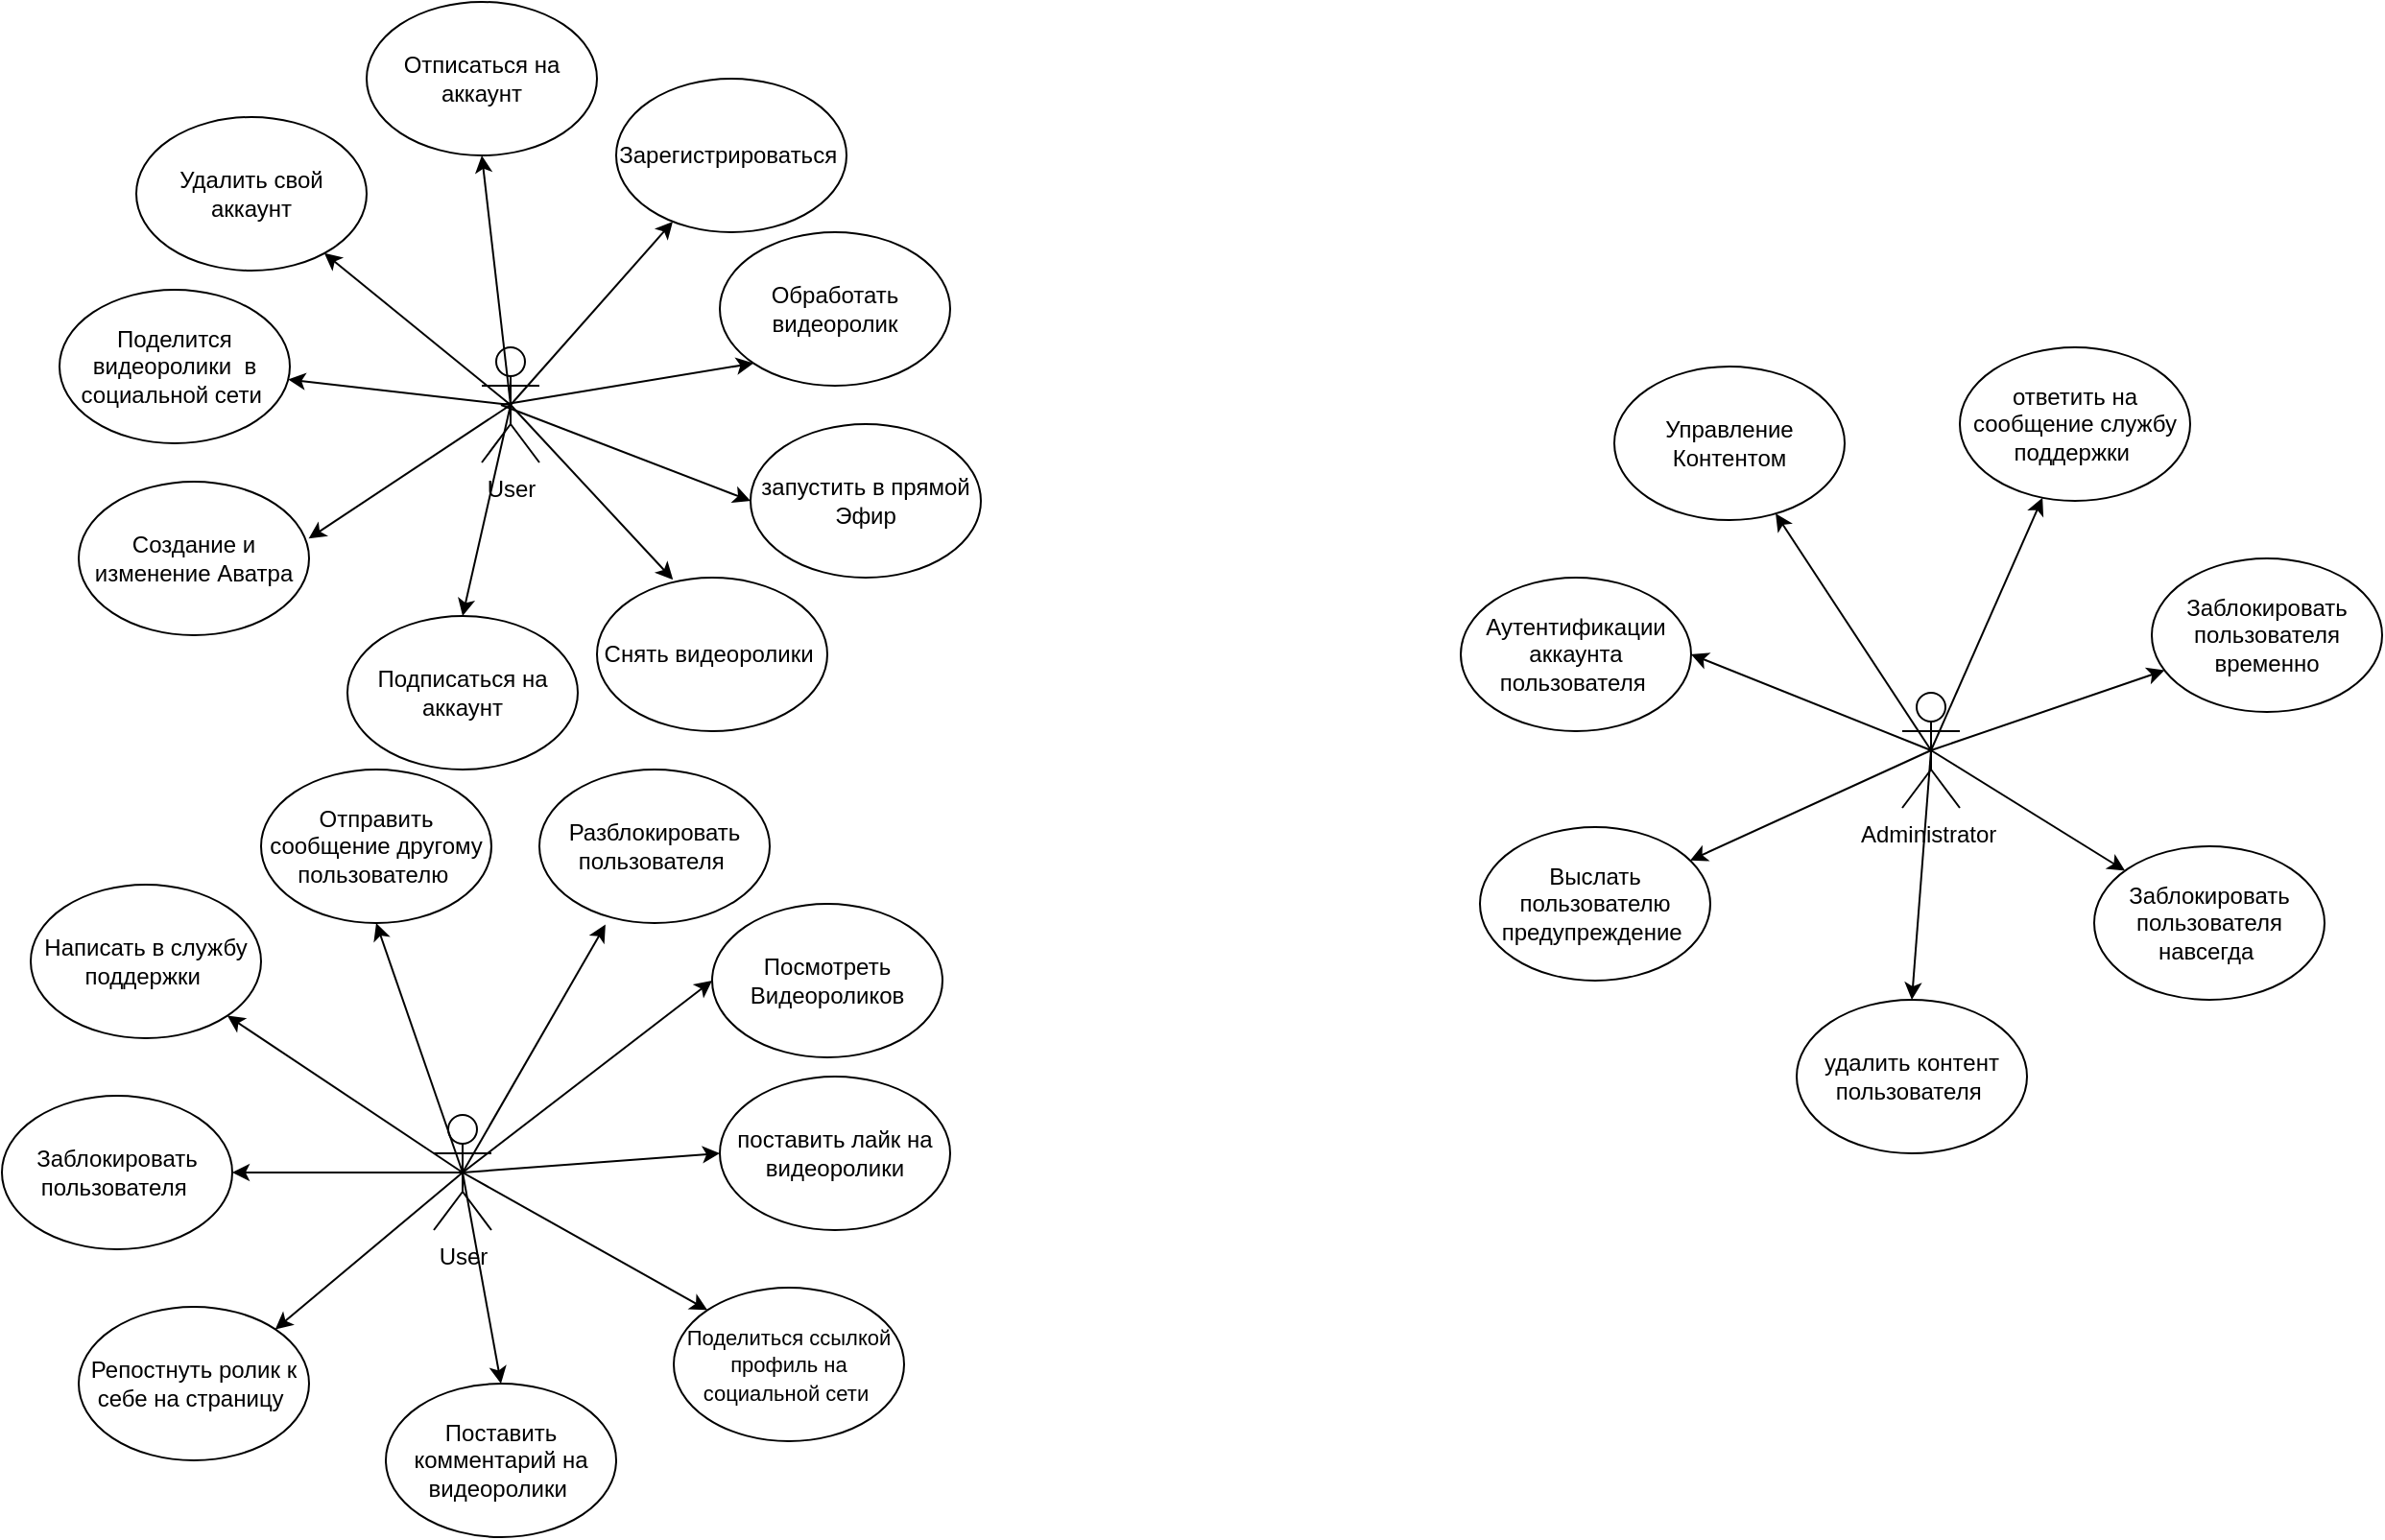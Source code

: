 <mxfile version="22.0.8" type="device" pages="5">
  <diagram id="Vt9Wylr6myVkdjVLlb30" name="Страница — 7">
    <mxGraphModel dx="1992" dy="1138" grid="1" gridSize="10" guides="1" tooltips="1" connect="1" arrows="1" fold="1" page="1" pageScale="1" pageWidth="827" pageHeight="1169" math="0" shadow="0">
      <root>
        <mxCell id="0" />
        <mxCell id="1" parent="0" />
        <mxCell id="9KfOVbXD8plMLgqeSXP7-1" value="User" style="shape=umlActor;verticalLabelPosition=bottom;verticalAlign=top;html=1;" parent="1" vertex="1">
          <mxGeometry x="290" y="260" width="30" height="60" as="geometry" />
        </mxCell>
        <mxCell id="45ngkCK1H18UalWsbCDO-1" value="Удалить свой аккаунт" style="ellipse;whiteSpace=wrap;html=1;" parent="1" vertex="1">
          <mxGeometry x="110" y="140" width="120" height="80" as="geometry" />
        </mxCell>
        <mxCell id="45ngkCK1H18UalWsbCDO-2" value="Снять видеоролики&amp;nbsp;" style="ellipse;whiteSpace=wrap;html=1;" parent="1" vertex="1">
          <mxGeometry x="350" y="380" width="120" height="80" as="geometry" />
        </mxCell>
        <mxCell id="45ngkCK1H18UalWsbCDO-3" value="Обработать видеоролик" style="ellipse;whiteSpace=wrap;html=1;" parent="1" vertex="1">
          <mxGeometry x="414" y="200" width="120" height="80" as="geometry" />
        </mxCell>
        <mxCell id="45ngkCK1H18UalWsbCDO-4" value="Отписаться на аккаунт" style="ellipse;whiteSpace=wrap;html=1;" parent="1" vertex="1">
          <mxGeometry x="230" y="80" width="120" height="80" as="geometry" />
        </mxCell>
        <mxCell id="45ngkCK1H18UalWsbCDO-5" value="Поделится видеоролики&amp;nbsp; в социальной сети&amp;nbsp;" style="ellipse;whiteSpace=wrap;html=1;" parent="1" vertex="1">
          <mxGeometry x="70" y="230" width="120" height="80" as="geometry" />
        </mxCell>
        <mxCell id="45ngkCK1H18UalWsbCDO-6" value="Подписаться на аккаунт" style="ellipse;whiteSpace=wrap;html=1;" parent="1" vertex="1">
          <mxGeometry x="220" y="400" width="120" height="80" as="geometry" />
        </mxCell>
        <mxCell id="45ngkCK1H18UalWsbCDO-8" value="поставить лайк на видеоролики" style="ellipse;whiteSpace=wrap;html=1;" parent="1" vertex="1">
          <mxGeometry x="414" y="640" width="120" height="80" as="geometry" />
        </mxCell>
        <mxCell id="45ngkCK1H18UalWsbCDO-9" value="Заблокировать пользователя&amp;nbsp;" style="ellipse;whiteSpace=wrap;html=1;" parent="1" vertex="1">
          <mxGeometry x="40" y="650" width="120" height="80" as="geometry" />
        </mxCell>
        <mxCell id="45ngkCK1H18UalWsbCDO-10" value="Поставить комментарий на видеоролики&amp;nbsp;" style="ellipse;whiteSpace=wrap;html=1;" parent="1" vertex="1">
          <mxGeometry x="240" y="800" width="120" height="80" as="geometry" />
        </mxCell>
        <mxCell id="45ngkCK1H18UalWsbCDO-11" value="Репостнуть ролик к себе на страницу&amp;nbsp;" style="ellipse;whiteSpace=wrap;html=1;" parent="1" vertex="1">
          <mxGeometry x="80" y="760" width="120" height="80" as="geometry" />
        </mxCell>
        <mxCell id="45ngkCK1H18UalWsbCDO-12" value="Написать в службу поддержки&amp;nbsp;" style="ellipse;whiteSpace=wrap;html=1;" parent="1" vertex="1">
          <mxGeometry x="55" y="540" width="120" height="80" as="geometry" />
        </mxCell>
        <mxCell id="45ngkCK1H18UalWsbCDO-13" value="Посмотреть Видеороликов" style="ellipse;whiteSpace=wrap;html=1;" parent="1" vertex="1">
          <mxGeometry x="410" y="550" width="120" height="80" as="geometry" />
        </mxCell>
        <mxCell id="45ngkCK1H18UalWsbCDO-14" value="Создание и изменение Аватра" style="ellipse;whiteSpace=wrap;html=1;" parent="1" vertex="1">
          <mxGeometry x="80" y="330" width="120" height="80" as="geometry" />
        </mxCell>
        <mxCell id="45ngkCK1H18UalWsbCDO-15" value="запустить в прямой Эфир" style="ellipse;whiteSpace=wrap;html=1;" parent="1" vertex="1">
          <mxGeometry x="430" y="300" width="120" height="80" as="geometry" />
        </mxCell>
        <mxCell id="45ngkCK1H18UalWsbCDO-16" value="Зарегистрироваться&amp;nbsp;" style="ellipse;whiteSpace=wrap;html=1;" parent="1" vertex="1">
          <mxGeometry x="360" y="120" width="120" height="80" as="geometry" />
        </mxCell>
        <mxCell id="45ngkCK1H18UalWsbCDO-17" value="Отправить сообщение другому пользователю&amp;nbsp;" style="ellipse;whiteSpace=wrap;html=1;" parent="1" vertex="1">
          <mxGeometry x="175" y="480" width="120" height="80" as="geometry" />
        </mxCell>
        <mxCell id="45ngkCK1H18UalWsbCDO-18" value="Разблокировать пользователя&amp;nbsp;" style="ellipse;whiteSpace=wrap;html=1;" parent="1" vertex="1">
          <mxGeometry x="320" y="480" width="120" height="80" as="geometry" />
        </mxCell>
        <mxCell id="45ngkCK1H18UalWsbCDO-19" value="&lt;font style=&quot;font-size: 11px;&quot;&gt;Поделиться ссылкой профиль на социальной сети&amp;nbsp;&lt;/font&gt;" style="ellipse;whiteSpace=wrap;html=1;" parent="1" vertex="1">
          <mxGeometry x="390" y="750" width="120" height="80" as="geometry" />
        </mxCell>
        <mxCell id="45ngkCK1H18UalWsbCDO-20" value="User" style="shape=umlActor;verticalLabelPosition=bottom;verticalAlign=top;html=1;outlineConnect=0;" parent="1" vertex="1">
          <mxGeometry x="265" y="660" width="30" height="60" as="geometry" />
        </mxCell>
        <mxCell id="45ngkCK1H18UalWsbCDO-25" value="" style="endArrow=classic;html=1;rounded=0;exitX=0.5;exitY=0.5;exitDx=0;exitDy=0;exitPerimeter=0;" parent="1" source="9KfOVbXD8plMLgqeSXP7-1" target="45ngkCK1H18UalWsbCDO-16" edge="1">
          <mxGeometry width="50" height="50" relative="1" as="geometry">
            <mxPoint x="320" y="270" as="sourcePoint" />
            <mxPoint x="370" y="220" as="targetPoint" />
          </mxGeometry>
        </mxCell>
        <mxCell id="45ngkCK1H18UalWsbCDO-26" value="" style="edgeStyle=none;orthogonalLoop=1;jettySize=auto;html=1;rounded=0;exitX=0.5;exitY=0.5;exitDx=0;exitDy=0;exitPerimeter=0;entryX=0.5;entryY=1;entryDx=0;entryDy=0;" parent="1" source="9KfOVbXD8plMLgqeSXP7-1" target="45ngkCK1H18UalWsbCDO-4" edge="1">
          <mxGeometry width="100" relative="1" as="geometry">
            <mxPoint x="240" y="230" as="sourcePoint" />
            <mxPoint x="340" y="230" as="targetPoint" />
            <Array as="points" />
          </mxGeometry>
        </mxCell>
        <mxCell id="45ngkCK1H18UalWsbCDO-27" value="" style="endArrow=classic;html=1;rounded=0;exitX=0.5;exitY=0.5;exitDx=0;exitDy=0;exitPerimeter=0;" parent="1" source="9KfOVbXD8plMLgqeSXP7-1" target="45ngkCK1H18UalWsbCDO-1" edge="1">
          <mxGeometry width="50" height="50" relative="1" as="geometry">
            <mxPoint x="330" y="350" as="sourcePoint" />
            <mxPoint x="380" y="300" as="targetPoint" />
          </mxGeometry>
        </mxCell>
        <mxCell id="45ngkCK1H18UalWsbCDO-29" value="" style="edgeStyle=none;orthogonalLoop=1;jettySize=auto;html=1;rounded=0;entryX=0;entryY=0.5;entryDx=0;entryDy=0;" parent="1" target="45ngkCK1H18UalWsbCDO-15" edge="1">
          <mxGeometry width="100" relative="1" as="geometry">
            <mxPoint x="300" y="290" as="sourcePoint" />
            <mxPoint x="420" y="330" as="targetPoint" />
            <Array as="points" />
          </mxGeometry>
        </mxCell>
        <mxCell id="45ngkCK1H18UalWsbCDO-31" value="" style="edgeStyle=none;orthogonalLoop=1;jettySize=auto;html=1;rounded=0;exitX=0.5;exitY=0.5;exitDx=0;exitDy=0;exitPerimeter=0;" parent="1" source="9KfOVbXD8plMLgqeSXP7-1" target="45ngkCK1H18UalWsbCDO-5" edge="1">
          <mxGeometry width="100" relative="1" as="geometry">
            <mxPoint x="280" y="360" as="sourcePoint" />
            <mxPoint x="380" y="360" as="targetPoint" />
            <Array as="points" />
          </mxGeometry>
        </mxCell>
        <mxCell id="45ngkCK1H18UalWsbCDO-33" value="" style="edgeStyle=none;orthogonalLoop=1;jettySize=auto;html=1;rounded=0;exitX=0.5;exitY=0.5;exitDx=0;exitDy=0;exitPerimeter=0;entryX=0.998;entryY=0.371;entryDx=0;entryDy=0;entryPerimeter=0;" parent="1" source="9KfOVbXD8plMLgqeSXP7-1" target="45ngkCK1H18UalWsbCDO-14" edge="1">
          <mxGeometry width="100" relative="1" as="geometry">
            <mxPoint x="280" y="369.33" as="sourcePoint" />
            <mxPoint x="380" y="369.33" as="targetPoint" />
            <Array as="points" />
          </mxGeometry>
        </mxCell>
        <mxCell id="45ngkCK1H18UalWsbCDO-34" value="" style="edgeStyle=none;orthogonalLoop=1;jettySize=auto;html=1;rounded=0;exitX=0.5;exitY=0.5;exitDx=0;exitDy=0;exitPerimeter=0;entryX=0.5;entryY=0;entryDx=0;entryDy=0;" parent="1" source="9KfOVbXD8plMLgqeSXP7-1" target="45ngkCK1H18UalWsbCDO-6" edge="1">
          <mxGeometry width="100" relative="1" as="geometry">
            <mxPoint x="305" y="280" as="sourcePoint" />
            <mxPoint x="420" y="369.33" as="targetPoint" />
            <Array as="points" />
          </mxGeometry>
        </mxCell>
        <mxCell id="45ngkCK1H18UalWsbCDO-35" value="" style="edgeStyle=none;orthogonalLoop=1;jettySize=auto;html=1;rounded=0;exitX=0.5;exitY=0.5;exitDx=0;exitDy=0;exitPerimeter=0;entryX=0.33;entryY=0.013;entryDx=0;entryDy=0;entryPerimeter=0;" parent="1" source="9KfOVbXD8plMLgqeSXP7-1" target="45ngkCK1H18UalWsbCDO-2" edge="1">
          <mxGeometry width="100" relative="1" as="geometry">
            <mxPoint x="370" y="360" as="sourcePoint" />
            <mxPoint x="470" y="360" as="targetPoint" />
            <Array as="points" />
          </mxGeometry>
        </mxCell>
        <mxCell id="45ngkCK1H18UalWsbCDO-36" value="" style="edgeStyle=none;orthogonalLoop=1;jettySize=auto;html=1;rounded=0;entryX=0;entryY=1;entryDx=0;entryDy=0;" parent="1" target="45ngkCK1H18UalWsbCDO-3" edge="1">
          <mxGeometry width="100" relative="1" as="geometry">
            <mxPoint x="300" y="290" as="sourcePoint" />
            <mxPoint x="440" y="289.33" as="targetPoint" />
            <Array as="points" />
          </mxGeometry>
        </mxCell>
        <mxCell id="45ngkCK1H18UalWsbCDO-37" value="" style="endArrow=classic;html=1;rounded=0;exitX=0.5;exitY=0.5;exitDx=0;exitDy=0;exitPerimeter=0;entryX=0;entryY=0.5;entryDx=0;entryDy=0;" parent="1" source="45ngkCK1H18UalWsbCDO-20" target="45ngkCK1H18UalWsbCDO-13" edge="1">
          <mxGeometry width="50" height="50" relative="1" as="geometry">
            <mxPoint x="330" y="660" as="sourcePoint" />
            <mxPoint x="380" y="610" as="targetPoint" />
          </mxGeometry>
        </mxCell>
        <mxCell id="45ngkCK1H18UalWsbCDO-38" value="" style="endArrow=classic;html=1;rounded=0;exitX=0.5;exitY=0.5;exitDx=0;exitDy=0;exitPerimeter=0;entryX=0.287;entryY=1.01;entryDx=0;entryDy=0;entryPerimeter=0;" parent="1" source="45ngkCK1H18UalWsbCDO-20" target="45ngkCK1H18UalWsbCDO-18" edge="1">
          <mxGeometry width="50" height="50" relative="1" as="geometry">
            <mxPoint x="300" y="710" as="sourcePoint" />
            <mxPoint x="430" y="610" as="targetPoint" />
          </mxGeometry>
        </mxCell>
        <mxCell id="45ngkCK1H18UalWsbCDO-39" value="" style="endArrow=classic;html=1;rounded=0;exitX=0.5;exitY=0.5;exitDx=0;exitDy=0;exitPerimeter=0;entryX=0.5;entryY=1;entryDx=0;entryDy=0;" parent="1" source="45ngkCK1H18UalWsbCDO-20" target="45ngkCK1H18UalWsbCDO-17" edge="1">
          <mxGeometry width="50" height="50" relative="1" as="geometry">
            <mxPoint x="290" y="700" as="sourcePoint" />
            <mxPoint x="364" y="571" as="targetPoint" />
          </mxGeometry>
        </mxCell>
        <mxCell id="45ngkCK1H18UalWsbCDO-40" value="" style="endArrow=classic;html=1;rounded=0;entryX=1;entryY=1;entryDx=0;entryDy=0;" parent="1" target="45ngkCK1H18UalWsbCDO-12" edge="1">
          <mxGeometry width="50" height="50" relative="1" as="geometry">
            <mxPoint x="280" y="690" as="sourcePoint" />
            <mxPoint x="245" y="570" as="targetPoint" />
          </mxGeometry>
        </mxCell>
        <mxCell id="45ngkCK1H18UalWsbCDO-41" value="" style="endArrow=classic;html=1;rounded=0;entryX=1;entryY=0.5;entryDx=0;entryDy=0;exitX=0.5;exitY=0.5;exitDx=0;exitDy=0;exitPerimeter=0;" parent="1" source="45ngkCK1H18UalWsbCDO-20" target="45ngkCK1H18UalWsbCDO-9" edge="1">
          <mxGeometry width="50" height="50" relative="1" as="geometry">
            <mxPoint x="295" y="712" as="sourcePoint" />
            <mxPoint x="172" y="630" as="targetPoint" />
          </mxGeometry>
        </mxCell>
        <mxCell id="45ngkCK1H18UalWsbCDO-42" value="" style="endArrow=classic;html=1;rounded=0;entryX=1;entryY=0;entryDx=0;entryDy=0;exitX=0.5;exitY=0.5;exitDx=0;exitDy=0;exitPerimeter=0;" parent="1" source="45ngkCK1H18UalWsbCDO-20" target="45ngkCK1H18UalWsbCDO-11" edge="1">
          <mxGeometry width="50" height="50" relative="1" as="geometry">
            <mxPoint x="290" y="700" as="sourcePoint" />
            <mxPoint x="170" y="700" as="targetPoint" />
          </mxGeometry>
        </mxCell>
        <mxCell id="45ngkCK1H18UalWsbCDO-43" value="" style="endArrow=classic;html=1;rounded=0;entryX=0.5;entryY=0;entryDx=0;entryDy=0;exitX=0.5;exitY=0.5;exitDx=0;exitDy=0;exitPerimeter=0;" parent="1" source="45ngkCK1H18UalWsbCDO-20" target="45ngkCK1H18UalWsbCDO-10" edge="1">
          <mxGeometry width="50" height="50" relative="1" as="geometry">
            <mxPoint x="290" y="700" as="sourcePoint" />
            <mxPoint x="192" y="782" as="targetPoint" />
          </mxGeometry>
        </mxCell>
        <mxCell id="45ngkCK1H18UalWsbCDO-44" value="" style="endArrow=classic;html=1;rounded=0;entryX=0;entryY=0;entryDx=0;entryDy=0;exitX=0.5;exitY=0.5;exitDx=0;exitDy=0;exitPerimeter=0;" parent="1" source="45ngkCK1H18UalWsbCDO-20" target="45ngkCK1H18UalWsbCDO-19" edge="1">
          <mxGeometry width="50" height="50" relative="1" as="geometry">
            <mxPoint x="290" y="700" as="sourcePoint" />
            <mxPoint x="310" y="810" as="targetPoint" />
          </mxGeometry>
        </mxCell>
        <mxCell id="45ngkCK1H18UalWsbCDO-45" value="" style="endArrow=classic;html=1;rounded=0;entryX=0;entryY=0.5;entryDx=0;entryDy=0;" parent="1" target="45ngkCK1H18UalWsbCDO-8" edge="1">
          <mxGeometry width="50" height="50" relative="1" as="geometry">
            <mxPoint x="280" y="690" as="sourcePoint" />
            <mxPoint x="418" y="772" as="targetPoint" />
          </mxGeometry>
        </mxCell>
        <mxCell id="45ngkCK1H18UalWsbCDO-46" value="Administrator&amp;nbsp;" style="shape=umlActor;verticalLabelPosition=bottom;verticalAlign=top;html=1;outlineConnect=0;" parent="1" vertex="1">
          <mxGeometry x="1030" y="440" width="30" height="60" as="geometry" />
        </mxCell>
        <mxCell id="45ngkCK1H18UalWsbCDO-47" value="Управление Контентом" style="ellipse;whiteSpace=wrap;html=1;" parent="1" vertex="1">
          <mxGeometry x="880" y="270" width="120" height="80" as="geometry" />
        </mxCell>
        <mxCell id="45ngkCK1H18UalWsbCDO-48" value="Аутентификации аккаунта пользователя&amp;nbsp;" style="ellipse;whiteSpace=wrap;html=1;" parent="1" vertex="1">
          <mxGeometry x="800" y="380" width="120" height="80" as="geometry" />
        </mxCell>
        <mxCell id="45ngkCK1H18UalWsbCDO-49" value="Выслать пользователю предупреждение&amp;nbsp;" style="ellipse;whiteSpace=wrap;html=1;" parent="1" vertex="1">
          <mxGeometry x="810" y="510" width="120" height="80" as="geometry" />
        </mxCell>
        <mxCell id="45ngkCK1H18UalWsbCDO-50" value="удалить контент пользователя&amp;nbsp;" style="ellipse;whiteSpace=wrap;html=1;" parent="1" vertex="1">
          <mxGeometry x="975" y="600" width="120" height="80" as="geometry" />
        </mxCell>
        <mxCell id="45ngkCK1H18UalWsbCDO-51" value="Заблокировать пользователя навсегда&amp;nbsp;" style="ellipse;whiteSpace=wrap;html=1;" parent="1" vertex="1">
          <mxGeometry x="1130" y="520" width="120" height="80" as="geometry" />
        </mxCell>
        <mxCell id="45ngkCK1H18UalWsbCDO-53" value="Заблокировать пользователя временно" style="ellipse;whiteSpace=wrap;html=1;" parent="1" vertex="1">
          <mxGeometry x="1160" y="370" width="120" height="80" as="geometry" />
        </mxCell>
        <mxCell id="45ngkCK1H18UalWsbCDO-54" value="ответить на сообщение службу поддержки&amp;nbsp;" style="ellipse;whiteSpace=wrap;html=1;" parent="1" vertex="1">
          <mxGeometry x="1060" y="260" width="120" height="80" as="geometry" />
        </mxCell>
        <mxCell id="45ngkCK1H18UalWsbCDO-58" value="" style="edgeStyle=none;orthogonalLoop=1;jettySize=auto;html=1;rounded=0;exitX=0.5;exitY=0.5;exitDx=0;exitDy=0;exitPerimeter=0;" parent="1" source="45ngkCK1H18UalWsbCDO-46" target="45ngkCK1H18UalWsbCDO-53" edge="1">
          <mxGeometry width="100" relative="1" as="geometry">
            <mxPoint x="1080" y="469.33" as="sourcePoint" />
            <mxPoint x="1180" y="469.33" as="targetPoint" />
            <Array as="points" />
          </mxGeometry>
        </mxCell>
        <mxCell id="45ngkCK1H18UalWsbCDO-59" value="" style="edgeStyle=none;orthogonalLoop=1;jettySize=auto;html=1;rounded=0;exitX=0.5;exitY=0.5;exitDx=0;exitDy=0;exitPerimeter=0;" parent="1" source="45ngkCK1H18UalWsbCDO-46" target="45ngkCK1H18UalWsbCDO-54" edge="1">
          <mxGeometry width="100" relative="1" as="geometry">
            <mxPoint x="1038" y="422" as="sourcePoint" />
            <mxPoint x="1160" y="380" as="targetPoint" />
            <Array as="points" />
          </mxGeometry>
        </mxCell>
        <mxCell id="45ngkCK1H18UalWsbCDO-60" value="" style="edgeStyle=none;orthogonalLoop=1;jettySize=auto;html=1;rounded=0;exitX=0.5;exitY=0.5;exitDx=0;exitDy=0;exitPerimeter=0;" parent="1" source="45ngkCK1H18UalWsbCDO-46" target="45ngkCK1H18UalWsbCDO-47" edge="1">
          <mxGeometry width="100" relative="1" as="geometry">
            <mxPoint x="1016" y="462" as="sourcePoint" />
            <mxPoint x="1074" y="330" as="targetPoint" />
            <Array as="points" />
          </mxGeometry>
        </mxCell>
        <mxCell id="45ngkCK1H18UalWsbCDO-62" value="" style="edgeStyle=none;orthogonalLoop=1;jettySize=auto;html=1;rounded=0;exitX=0.5;exitY=0.5;exitDx=0;exitDy=0;exitPerimeter=0;entryX=1;entryY=0.5;entryDx=0;entryDy=0;" parent="1" source="45ngkCK1H18UalWsbCDO-46" target="45ngkCK1H18UalWsbCDO-48" edge="1">
          <mxGeometry width="100" relative="1" as="geometry">
            <mxPoint x="1055" y="480" as="sourcePoint" />
            <mxPoint x="974" y="357" as="targetPoint" />
            <Array as="points" />
          </mxGeometry>
        </mxCell>
        <mxCell id="45ngkCK1H18UalWsbCDO-63" value="" style="edgeStyle=none;orthogonalLoop=1;jettySize=auto;html=1;rounded=0;exitX=0.5;exitY=0.5;exitDx=0;exitDy=0;exitPerimeter=0;" parent="1" source="45ngkCK1H18UalWsbCDO-46" target="45ngkCK1H18UalWsbCDO-49" edge="1">
          <mxGeometry width="100" relative="1" as="geometry">
            <mxPoint x="1045" y="500" as="sourcePoint" />
            <mxPoint x="920" y="450" as="targetPoint" />
            <Array as="points" />
          </mxGeometry>
        </mxCell>
        <mxCell id="45ngkCK1H18UalWsbCDO-64" value="" style="edgeStyle=none;orthogonalLoop=1;jettySize=auto;html=1;rounded=0;exitX=0.5;exitY=0.5;exitDx=0;exitDy=0;exitPerimeter=0;entryX=0.5;entryY=0;entryDx=0;entryDy=0;" parent="1" source="45ngkCK1H18UalWsbCDO-46" target="45ngkCK1H18UalWsbCDO-50" edge="1">
          <mxGeometry width="100" relative="1" as="geometry">
            <mxPoint x="1066" y="531.5" as="sourcePoint" />
            <mxPoint x="940" y="588.5" as="targetPoint" />
            <Array as="points" />
          </mxGeometry>
        </mxCell>
        <mxCell id="45ngkCK1H18UalWsbCDO-65" value="" style="edgeStyle=none;orthogonalLoop=1;jettySize=auto;html=1;rounded=0;exitX=0.5;exitY=0.5;exitDx=0;exitDy=0;exitPerimeter=0;" parent="1" source="45ngkCK1H18UalWsbCDO-46" target="45ngkCK1H18UalWsbCDO-51" edge="1">
          <mxGeometry width="100" relative="1" as="geometry">
            <mxPoint x="1120" y="485" as="sourcePoint" />
            <mxPoint x="1110" y="615" as="targetPoint" />
            <Array as="points" />
          </mxGeometry>
        </mxCell>
      </root>
    </mxGraphModel>
  </diagram>
  <diagram id="JXDvtUBAeS9h8ETebWBj" name="Страница — 2">
    <mxGraphModel dx="1992" dy="2307" grid="1" gridSize="10" guides="1" tooltips="1" connect="1" arrows="1" fold="1" page="1" pageScale="1" pageWidth="827" pageHeight="1169" math="0" shadow="0">
      <root>
        <mxCell id="0" />
        <mxCell id="1" parent="0" />
        <mxCell id="glJ9KDZnrNWbv_NMt--k-1" value="User" style="swimlane;fontStyle=1;align=center;verticalAlign=top;childLayout=stackLayout;horizontal=1;startSize=26;horizontalStack=0;resizeParent=1;resizeParentMax=0;resizeLast=0;collapsible=1;marginBottom=0;whiteSpace=wrap;html=1;" parent="1" vertex="1">
          <mxGeometry x="60" y="-80" width="150" height="510" as="geometry" />
        </mxCell>
        <mxCell id="glJ9KDZnrNWbv_NMt--k-2" value="+ UserID: string" style="text;strokeColor=none;fillColor=none;align=left;verticalAlign=top;spacingLeft=4;spacingRight=4;overflow=hidden;rotatable=0;points=[[0,0.5],[1,0.5]];portConstraint=eastwest;whiteSpace=wrap;html=1;" parent="glJ9KDZnrNWbv_NMt--k-1" vertex="1">
          <mxGeometry y="26" width="150" height="26" as="geometry" />
        </mxCell>
        <mxCell id="glJ9KDZnrNWbv_NMt--k-8" value="+ Username: string" style="text;strokeColor=none;fillColor=none;align=left;verticalAlign=top;spacingLeft=4;spacingRight=4;overflow=hidden;rotatable=0;points=[[0,0.5],[1,0.5]];portConstraint=eastwest;whiteSpace=wrap;html=1;" parent="glJ9KDZnrNWbv_NMt--k-1" vertex="1">
          <mxGeometry y="52" width="150" height="26" as="geometry" />
        </mxCell>
        <mxCell id="glJ9KDZnrNWbv_NMt--k-7" value="+ Email: string" style="text;strokeColor=none;fillColor=none;align=left;verticalAlign=top;spacingLeft=4;spacingRight=4;overflow=hidden;rotatable=0;points=[[0,0.5],[1,0.5]];portConstraint=eastwest;whiteSpace=wrap;html=1;" parent="glJ9KDZnrNWbv_NMt--k-1" vertex="1">
          <mxGeometry y="78" width="150" height="26" as="geometry" />
        </mxCell>
        <mxCell id="glJ9KDZnrNWbv_NMt--k-6" value="+ Password: string" style="text;strokeColor=none;fillColor=none;align=left;verticalAlign=top;spacingLeft=4;spacingRight=4;overflow=hidden;rotatable=0;points=[[0,0.5],[1,0.5]];portConstraint=eastwest;whiteSpace=wrap;html=1;" parent="glJ9KDZnrNWbv_NMt--k-1" vertex="1">
          <mxGeometry y="104" width="150" height="26" as="geometry" />
        </mxCell>
        <mxCell id="glJ9KDZnrNWbv_NMt--k-5" value="ProfilePicture: Image" style="text;strokeColor=none;fillColor=none;align=left;verticalAlign=top;spacingLeft=4;spacingRight=4;overflow=hidden;rotatable=0;points=[[0,0.5],[1,0.5]];portConstraint=eastwest;whiteSpace=wrap;html=1;" parent="glJ9KDZnrNWbv_NMt--k-1" vertex="1">
          <mxGeometry y="130" width="150" height="26" as="geometry" />
        </mxCell>
        <mxCell id="glJ9KDZnrNWbv_NMt--k-3" value="" style="line;strokeWidth=1;fillColor=none;align=left;verticalAlign=middle;spacingTop=-1;spacingLeft=3;spacingRight=3;rotatable=0;labelPosition=right;points=[];portConstraint=eastwest;strokeColor=inherit;" parent="glJ9KDZnrNWbv_NMt--k-1" vertex="1">
          <mxGeometry y="156" width="150" height="8" as="geometry" />
        </mxCell>
        <mxCell id="glJ9KDZnrNWbv_NMt--k-4" value="&lt;font style=&quot;font-size: 11px;&quot;&gt;+ Register (username: string, email: string, password: string): boolean&lt;/font&gt;" style="text;strokeColor=none;fillColor=none;align=left;verticalAlign=top;spacingLeft=4;spacingRight=4;overflow=hidden;rotatable=0;points=[[0,0.5],[1,0.5]];portConstraint=eastwest;whiteSpace=wrap;html=1;" parent="glJ9KDZnrNWbv_NMt--k-1" vertex="1">
          <mxGeometry y="164" width="150" height="56" as="geometry" />
        </mxCell>
        <mxCell id="glJ9KDZnrNWbv_NMt--k-15" value="+ LogIn(username: string, password: string): boolean" style="text;strokeColor=none;fillColor=none;align=left;verticalAlign=top;spacingLeft=4;spacingRight=4;overflow=hidden;rotatable=0;points=[[0,0.5],[1,0.5]];portConstraint=eastwest;whiteSpace=wrap;html=1;" parent="glJ9KDZnrNWbv_NMt--k-1" vertex="1">
          <mxGeometry y="220" width="150" height="56" as="geometry" />
        </mxCell>
        <mxCell id="glJ9KDZnrNWbv_NMt--k-14" value="+ CreateVideo(videoData: VideoData): Video" style="text;strokeColor=none;fillColor=none;align=left;verticalAlign=top;spacingLeft=4;spacingRight=4;overflow=hidden;rotatable=0;points=[[0,0.5],[1,0.5]];portConstraint=eastwest;whiteSpace=wrap;html=1;" parent="glJ9KDZnrNWbv_NMt--k-1" vertex="1">
          <mxGeometry y="276" width="150" height="44" as="geometry" />
        </mxCell>
        <mxCell id="glJ9KDZnrNWbv_NMt--k-13" value="+ LikeVideo(videoID: string): boolean" style="text;strokeColor=none;fillColor=none;align=left;verticalAlign=top;spacingLeft=4;spacingRight=4;overflow=hidden;rotatable=0;points=[[0,0.5],[1,0.5]];portConstraint=eastwest;whiteSpace=wrap;html=1;" parent="glJ9KDZnrNWbv_NMt--k-1" vertex="1">
          <mxGeometry y="320" width="150" height="38" as="geometry" />
        </mxCell>
        <mxCell id="glJ9KDZnrNWbv_NMt--k-12" value="&lt;font style=&quot;font-size: 10px;&quot;&gt;+ CommentOnVideo(videoID: string, comment: string): boolean&lt;/font&gt;" style="text;strokeColor=none;fillColor=none;align=left;verticalAlign=top;spacingLeft=4;spacingRight=4;overflow=hidden;rotatable=0;points=[[0,0.5],[1,0.5]];portConstraint=eastwest;whiteSpace=wrap;html=1;" parent="glJ9KDZnrNWbv_NMt--k-1" vertex="1">
          <mxGeometry y="358" width="150" height="56" as="geometry" />
        </mxCell>
        <mxCell id="glJ9KDZnrNWbv_NMt--k-11" value="+ ShareVideo(videoID: string, platform: string): boolean" style="text;strokeColor=none;fillColor=none;align=left;verticalAlign=top;spacingLeft=4;spacingRight=4;overflow=hidden;rotatable=0;points=[[0,0.5],[1,0.5]];portConstraint=eastwest;whiteSpace=wrap;html=1;" parent="glJ9KDZnrNWbv_NMt--k-1" vertex="1">
          <mxGeometry y="414" width="150" height="56" as="geometry" />
        </mxCell>
        <mxCell id="glJ9KDZnrNWbv_NMt--k-10" value="SuscribeToUser(userID: string): boolean" style="text;strokeColor=none;fillColor=none;align=left;verticalAlign=top;spacingLeft=4;spacingRight=4;overflow=hidden;rotatable=0;points=[[0,0.5],[1,0.5]];portConstraint=eastwest;whiteSpace=wrap;html=1;" parent="glJ9KDZnrNWbv_NMt--k-1" vertex="1">
          <mxGeometry y="470" width="150" height="40" as="geometry" />
        </mxCell>
        <mxCell id="glJ9KDZnrNWbv_NMt--k-16" value="Video" style="swimlane;fontStyle=1;align=center;verticalAlign=top;childLayout=stackLayout;horizontal=1;startSize=26;horizontalStack=0;resizeParent=1;resizeParentMax=0;resizeLast=0;collapsible=1;marginBottom=0;whiteSpace=wrap;html=1;" parent="1" vertex="1">
          <mxGeometry x="310" y="-60" width="160" height="280" as="geometry" />
        </mxCell>
        <mxCell id="glJ9KDZnrNWbv_NMt--k-17" value="+ VideoID: string" style="text;strokeColor=none;fillColor=none;align=left;verticalAlign=top;spacingLeft=4;spacingRight=4;overflow=hidden;rotatable=0;points=[[0,0.5],[1,0.5]];portConstraint=eastwest;whiteSpace=wrap;html=1;" parent="glJ9KDZnrNWbv_NMt--k-16" vertex="1">
          <mxGeometry y="26" width="160" height="26" as="geometry" />
        </mxCell>
        <mxCell id="glJ9KDZnrNWbv_NMt--k-25" value="+ Uploader: User" style="text;strokeColor=none;fillColor=none;align=left;verticalAlign=top;spacingLeft=4;spacingRight=4;overflow=hidden;rotatable=0;points=[[0,0.5],[1,0.5]];portConstraint=eastwest;whiteSpace=wrap;html=1;" parent="glJ9KDZnrNWbv_NMt--k-16" vertex="1">
          <mxGeometry y="52" width="160" height="26" as="geometry" />
        </mxCell>
        <mxCell id="glJ9KDZnrNWbv_NMt--k-24" value="+ Title: string" style="text;strokeColor=none;fillColor=none;align=left;verticalAlign=top;spacingLeft=4;spacingRight=4;overflow=hidden;rotatable=0;points=[[0,0.5],[1,0.5]];portConstraint=eastwest;whiteSpace=wrap;html=1;" parent="glJ9KDZnrNWbv_NMt--k-16" vertex="1">
          <mxGeometry y="78" width="160" height="26" as="geometry" />
        </mxCell>
        <mxCell id="glJ9KDZnrNWbv_NMt--k-23" value="+ Description: string" style="text;strokeColor=none;fillColor=none;align=left;verticalAlign=top;spacingLeft=4;spacingRight=4;overflow=hidden;rotatable=0;points=[[0,0.5],[1,0.5]];portConstraint=eastwest;whiteSpace=wrap;html=1;" parent="glJ9KDZnrNWbv_NMt--k-16" vertex="1">
          <mxGeometry y="104" width="160" height="26" as="geometry" />
        </mxCell>
        <mxCell id="glJ9KDZnrNWbv_NMt--k-22" value="+ UploadDate: DateTime" style="text;strokeColor=none;fillColor=none;align=left;verticalAlign=top;spacingLeft=4;spacingRight=4;overflow=hidden;rotatable=0;points=[[0,0.5],[1,0.5]];portConstraint=eastwest;whiteSpace=wrap;html=1;" parent="glJ9KDZnrNWbv_NMt--k-16" vertex="1">
          <mxGeometry y="130" width="160" height="26" as="geometry" />
        </mxCell>
        <mxCell id="glJ9KDZnrNWbv_NMt--k-21" value="+ Likes: int" style="text;strokeColor=none;fillColor=none;align=left;verticalAlign=top;spacingLeft=4;spacingRight=4;overflow=hidden;rotatable=0;points=[[0,0.5],[1,0.5]];portConstraint=eastwest;whiteSpace=wrap;html=1;" parent="glJ9KDZnrNWbv_NMt--k-16" vertex="1">
          <mxGeometry y="156" width="160" height="26" as="geometry" />
        </mxCell>
        <mxCell id="glJ9KDZnrNWbv_NMt--k-20" value="+ Comments: Comment[]" style="text;strokeColor=none;fillColor=none;align=left;verticalAlign=top;spacingLeft=4;spacingRight=4;overflow=hidden;rotatable=0;points=[[0,0.5],[1,0.5]];portConstraint=eastwest;whiteSpace=wrap;html=1;" parent="glJ9KDZnrNWbv_NMt--k-16" vertex="1">
          <mxGeometry y="182" width="160" height="26" as="geometry" />
        </mxCell>
        <mxCell id="glJ9KDZnrNWbv_NMt--k-18" value="" style="line;strokeWidth=1;fillColor=none;align=left;verticalAlign=middle;spacingTop=-1;spacingLeft=3;spacingRight=3;rotatable=0;labelPosition=right;points=[];portConstraint=eastwest;strokeColor=inherit;" parent="glJ9KDZnrNWbv_NMt--k-16" vertex="1">
          <mxGeometry y="208" width="160" height="8" as="geometry" />
        </mxCell>
        <mxCell id="glJ9KDZnrNWbv_NMt--k-19" value="+ Addlike(): void" style="text;strokeColor=none;fillColor=none;align=left;verticalAlign=top;spacingLeft=4;spacingRight=4;overflow=hidden;rotatable=0;points=[[0,0.5],[1,0.5]];portConstraint=eastwest;whiteSpace=wrap;html=1;" parent="glJ9KDZnrNWbv_NMt--k-16" vertex="1">
          <mxGeometry y="216" width="160" height="26" as="geometry" />
        </mxCell>
        <mxCell id="glJ9KDZnrNWbv_NMt--k-26" value="+ AddComment(comment: Comment): void" style="text;strokeColor=none;fillColor=none;align=left;verticalAlign=top;spacingLeft=4;spacingRight=4;overflow=hidden;rotatable=0;points=[[0,0.5],[1,0.5]];portConstraint=eastwest;whiteSpace=wrap;html=1;" parent="glJ9KDZnrNWbv_NMt--k-16" vertex="1">
          <mxGeometry y="242" width="160" height="38" as="geometry" />
        </mxCell>
        <mxCell id="glJ9KDZnrNWbv_NMt--k-30" value="&lt;b&gt;Comment&lt;/b&gt;" style="swimlane;fontStyle=0;childLayout=stackLayout;horizontal=1;startSize=26;fillColor=none;horizontalStack=0;resizeParent=1;resizeParentMax=0;resizeLast=0;collapsible=1;marginBottom=0;whiteSpace=wrap;html=1;" parent="1" vertex="1">
          <mxGeometry x="334" y="300" width="140" height="140" as="geometry" />
        </mxCell>
        <mxCell id="glJ9KDZnrNWbv_NMt--k-31" value="+ CommentID: string" style="text;strokeColor=none;fillColor=none;align=left;verticalAlign=top;spacingLeft=4;spacingRight=4;overflow=hidden;rotatable=0;points=[[0,0.5],[1,0.5]];portConstraint=eastwest;whiteSpace=wrap;html=1;" parent="glJ9KDZnrNWbv_NMt--k-30" vertex="1">
          <mxGeometry y="26" width="140" height="26" as="geometry" />
        </mxCell>
        <mxCell id="glJ9KDZnrNWbv_NMt--k-32" value="+ Commenter: User" style="text;strokeColor=none;fillColor=none;align=left;verticalAlign=top;spacingLeft=4;spacingRight=4;overflow=hidden;rotatable=0;points=[[0,0.5],[1,0.5]];portConstraint=eastwest;whiteSpace=wrap;html=1;" parent="glJ9KDZnrNWbv_NMt--k-30" vertex="1">
          <mxGeometry y="52" width="140" height="26" as="geometry" />
        </mxCell>
        <mxCell id="glJ9KDZnrNWbv_NMt--k-33" value="+ Text: string" style="text;strokeColor=none;fillColor=none;align=left;verticalAlign=top;spacingLeft=4;spacingRight=4;overflow=hidden;rotatable=0;points=[[0,0.5],[1,0.5]];portConstraint=eastwest;whiteSpace=wrap;html=1;" parent="glJ9KDZnrNWbv_NMt--k-30" vertex="1">
          <mxGeometry y="78" width="140" height="26" as="geometry" />
        </mxCell>
        <mxCell id="glJ9KDZnrNWbv_NMt--k-34" value="+ CommentDate: DateTime" style="text;strokeColor=none;fillColor=none;align=left;verticalAlign=top;spacingLeft=4;spacingRight=4;overflow=hidden;rotatable=0;points=[[0,0.5],[1,0.5]];portConstraint=eastwest;whiteSpace=wrap;html=1;" parent="glJ9KDZnrNWbv_NMt--k-30" vertex="1">
          <mxGeometry y="104" width="140" height="36" as="geometry" />
        </mxCell>
        <mxCell id="glJ9KDZnrNWbv_NMt--k-35" value="PremiumUser" style="swimlane;fontStyle=1;align=center;verticalAlign=top;childLayout=stackLayout;horizontal=1;startSize=26;horizontalStack=0;resizeParent=1;resizeParentMax=0;resizeLast=0;collapsible=1;marginBottom=0;whiteSpace=wrap;html=1;" parent="1" vertex="1">
          <mxGeometry x="60" y="530" width="160" height="140" as="geometry" />
        </mxCell>
        <mxCell id="glJ9KDZnrNWbv_NMt--k-36" value="+ SubscriptionType: string" style="text;strokeColor=none;fillColor=none;align=left;verticalAlign=top;spacingLeft=4;spacingRight=4;overflow=hidden;rotatable=0;points=[[0,0.5],[1,0.5]];portConstraint=eastwest;whiteSpace=wrap;html=1;" parent="glJ9KDZnrNWbv_NMt--k-35" vertex="1">
          <mxGeometry y="26" width="160" height="26" as="geometry" />
        </mxCell>
        <mxCell id="glJ9KDZnrNWbv_NMt--k-37" value="" style="line;strokeWidth=1;fillColor=none;align=left;verticalAlign=middle;spacingTop=-1;spacingLeft=3;spacingRight=3;rotatable=0;labelPosition=right;points=[];portConstraint=eastwest;strokeColor=inherit;" parent="glJ9KDZnrNWbv_NMt--k-35" vertex="1">
          <mxGeometry y="52" width="160" height="8" as="geometry" />
        </mxCell>
        <mxCell id="glJ9KDZnrNWbv_NMt--k-38" value="&lt;font style=&quot;font-size: 8px;&quot;&gt;+ UpgradeSubscription(subscriptionType: string): void&lt;/font&gt;" style="text;strokeColor=none;fillColor=none;align=left;verticalAlign=top;spacingLeft=4;spacingRight=4;overflow=hidden;rotatable=0;points=[[0,0.5],[1,0.5]];portConstraint=eastwest;whiteSpace=wrap;html=1;" parent="glJ9KDZnrNWbv_NMt--k-35" vertex="1">
          <mxGeometry y="60" width="160" height="40" as="geometry" />
        </mxCell>
        <mxCell id="glJ9KDZnrNWbv_NMt--k-39" value="+ AccessPremiumContent(): void" style="text;strokeColor=none;fillColor=none;align=left;verticalAlign=top;spacingLeft=4;spacingRight=4;overflow=hidden;rotatable=0;points=[[0,0.5],[1,0.5]];portConstraint=eastwest;whiteSpace=wrap;html=1;" parent="glJ9KDZnrNWbv_NMt--k-35" vertex="1">
          <mxGeometry y="100" width="160" height="40" as="geometry" />
        </mxCell>
        <mxCell id="glJ9KDZnrNWbv_NMt--k-47" value="&lt;b&gt;VideoEditor&lt;/b&gt;" style="swimlane;fontStyle=0;childLayout=stackLayout;horizontal=1;startSize=26;fillColor=none;horizontalStack=0;resizeParent=1;resizeParentMax=0;resizeLast=0;collapsible=1;marginBottom=0;whiteSpace=wrap;html=1;" parent="1" vertex="1">
          <mxGeometry x="660" y="-80" width="130" height="190" as="geometry" />
        </mxCell>
        <mxCell id="glJ9KDZnrNWbv_NMt--k-48" value="+ ApplyFilter(videoID: string , filterType: string): boolean" style="text;strokeColor=none;fillColor=none;align=left;verticalAlign=top;spacingLeft=4;spacingRight=4;overflow=hidden;rotatable=0;points=[[0,0.5],[1,0.5]];portConstraint=eastwest;whiteSpace=wrap;html=1;" parent="glJ9KDZnrNWbv_NMt--k-47" vertex="1">
          <mxGeometry y="26" width="130" height="54" as="geometry" />
        </mxCell>
        <mxCell id="glJ9KDZnrNWbv_NMt--k-49" value="+ AddOverlay(videoID: string, overlayData: OverlayData): boolean" style="text;strokeColor=none;fillColor=none;align=left;verticalAlign=top;spacingLeft=4;spacingRight=4;overflow=hidden;rotatable=0;points=[[0,0.5],[1,0.5]];portConstraint=eastwest;whiteSpace=wrap;html=1;" parent="glJ9KDZnrNWbv_NMt--k-47" vertex="1">
          <mxGeometry y="80" width="130" height="60" as="geometry" />
        </mxCell>
        <mxCell id="glJ9KDZnrNWbv_NMt--k-50" value="+ AddMusic(videoID: string, musicData: MusicData): boolean" style="text;strokeColor=none;fillColor=none;align=left;verticalAlign=top;spacingLeft=4;spacingRight=4;overflow=hidden;rotatable=0;points=[[0,0.5],[1,0.5]];portConstraint=eastwest;whiteSpace=wrap;html=1;" parent="glJ9KDZnrNWbv_NMt--k-47" vertex="1">
          <mxGeometry y="140" width="130" height="50" as="geometry" />
        </mxCell>
        <mxCell id="glJ9KDZnrNWbv_NMt--k-54" value="&lt;b&gt;EditingData&lt;/b&gt;" style="swimlane;fontStyle=0;childLayout=stackLayout;horizontal=1;startSize=26;fillColor=none;horizontalStack=0;resizeParent=1;resizeParentMax=0;resizeLast=0;collapsible=1;marginBottom=0;whiteSpace=wrap;html=1;" parent="1" vertex="1">
          <mxGeometry x="700" y="420" width="140" height="190" as="geometry" />
        </mxCell>
        <mxCell id="glJ9KDZnrNWbv_NMt--k-55" value="+ FilterType: string" style="text;strokeColor=none;fillColor=none;align=left;verticalAlign=top;spacingLeft=4;spacingRight=4;overflow=hidden;rotatable=0;points=[[0,0.5],[1,0.5]];portConstraint=eastwest;whiteSpace=wrap;html=1;" parent="glJ9KDZnrNWbv_NMt--k-54" vertex="1">
          <mxGeometry y="26" width="140" height="26" as="geometry" />
        </mxCell>
        <mxCell id="glJ9KDZnrNWbv_NMt--k-56" value="+ OverlayData: OverlayData" style="text;strokeColor=none;fillColor=none;align=left;verticalAlign=top;spacingLeft=4;spacingRight=4;overflow=hidden;rotatable=0;points=[[0,0.5],[1,0.5]];portConstraint=eastwest;whiteSpace=wrap;html=1;" parent="glJ9KDZnrNWbv_NMt--k-54" vertex="1">
          <mxGeometry y="52" width="140" height="38" as="geometry" />
        </mxCell>
        <mxCell id="glJ9KDZnrNWbv_NMt--k-57" value="+ StartTime: DateTime" style="text;strokeColor=none;fillColor=none;align=left;verticalAlign=top;spacingLeft=4;spacingRight=4;overflow=hidden;rotatable=0;points=[[0,0.5],[1,0.5]];portConstraint=eastwest;whiteSpace=wrap;html=1;" parent="glJ9KDZnrNWbv_NMt--k-54" vertex="1">
          <mxGeometry y="90" width="140" height="26" as="geometry" />
        </mxCell>
        <mxCell id="glJ9KDZnrNWbv_NMt--k-59" value="+ EndTime: DateTime" style="text;strokeColor=none;fillColor=none;align=left;verticalAlign=top;spacingLeft=4;spacingRight=4;overflow=hidden;rotatable=0;points=[[0,0.5],[1,0.5]];portConstraint=eastwest;whiteSpace=wrap;html=1;" parent="glJ9KDZnrNWbv_NMt--k-54" vertex="1">
          <mxGeometry y="116" width="140" height="26" as="geometry" />
        </mxCell>
        <mxCell id="glJ9KDZnrNWbv_NMt--k-58" value="+ MusicData: MusicData" style="text;strokeColor=none;fillColor=none;align=left;verticalAlign=top;spacingLeft=4;spacingRight=4;overflow=hidden;rotatable=0;points=[[0,0.5],[1,0.5]];portConstraint=eastwest;whiteSpace=wrap;html=1;" parent="glJ9KDZnrNWbv_NMt--k-54" vertex="1">
          <mxGeometry y="142" width="140" height="48" as="geometry" />
        </mxCell>
        <mxCell id="glJ9KDZnrNWbv_NMt--k-60" value="&lt;b&gt;OverlayData&lt;/b&gt;" style="swimlane;fontStyle=0;childLayout=stackLayout;horizontal=1;startSize=26;fillColor=none;horizontalStack=0;resizeParent=1;resizeParentMax=0;resizeLast=0;collapsible=1;marginBottom=0;whiteSpace=wrap;html=1;" parent="1" vertex="1">
          <mxGeometry x="827" y="220" width="140" height="130" as="geometry" />
        </mxCell>
        <mxCell id="glJ9KDZnrNWbv_NMt--k-61" value="+ Overlaytype: string" style="text;strokeColor=none;fillColor=none;align=left;verticalAlign=top;spacingLeft=4;spacingRight=4;overflow=hidden;rotatable=0;points=[[0,0.5],[1,0.5]];portConstraint=eastwest;whiteSpace=wrap;html=1;" parent="glJ9KDZnrNWbv_NMt--k-60" vertex="1">
          <mxGeometry y="26" width="140" height="26" as="geometry" />
        </mxCell>
        <mxCell id="glJ9KDZnrNWbv_NMt--k-62" value="+ Position: string" style="text;strokeColor=none;fillColor=none;align=left;verticalAlign=top;spacingLeft=4;spacingRight=4;overflow=hidden;rotatable=0;points=[[0,0.5],[1,0.5]];portConstraint=eastwest;whiteSpace=wrap;html=1;" parent="glJ9KDZnrNWbv_NMt--k-60" vertex="1">
          <mxGeometry y="52" width="140" height="26" as="geometry" />
        </mxCell>
        <mxCell id="glJ9KDZnrNWbv_NMt--k-63" value="+ Size: string" style="text;strokeColor=none;fillColor=none;align=left;verticalAlign=top;spacingLeft=4;spacingRight=4;overflow=hidden;rotatable=0;points=[[0,0.5],[1,0.5]];portConstraint=eastwest;whiteSpace=wrap;html=1;" parent="glJ9KDZnrNWbv_NMt--k-60" vertex="1">
          <mxGeometry y="78" width="140" height="26" as="geometry" />
        </mxCell>
        <mxCell id="glJ9KDZnrNWbv_NMt--k-64" value="+ Duration: DateTime" style="text;strokeColor=none;fillColor=none;align=left;verticalAlign=top;spacingLeft=4;spacingRight=4;overflow=hidden;rotatable=0;points=[[0,0.5],[1,0.5]];portConstraint=eastwest;whiteSpace=wrap;html=1;" parent="glJ9KDZnrNWbv_NMt--k-60" vertex="1">
          <mxGeometry y="104" width="140" height="26" as="geometry" />
        </mxCell>
        <mxCell id="glJ9KDZnrNWbv_NMt--k-65" value="MusicData" style="swimlane;fontStyle=0;childLayout=stackLayout;horizontal=1;startSize=26;fillColor=none;horizontalStack=0;resizeParent=1;resizeParentMax=0;resizeLast=0;collapsible=1;marginBottom=0;whiteSpace=wrap;html=1;" parent="1" vertex="1">
          <mxGeometry x="590" y="240" width="140" height="104" as="geometry" />
        </mxCell>
        <mxCell id="glJ9KDZnrNWbv_NMt--k-66" value="+ MusicID: string" style="text;strokeColor=none;fillColor=none;align=left;verticalAlign=top;spacingLeft=4;spacingRight=4;overflow=hidden;rotatable=0;points=[[0,0.5],[1,0.5]];portConstraint=eastwest;whiteSpace=wrap;html=1;" parent="glJ9KDZnrNWbv_NMt--k-65" vertex="1">
          <mxGeometry y="26" width="140" height="26" as="geometry" />
        </mxCell>
        <mxCell id="glJ9KDZnrNWbv_NMt--k-67" value="+ Titlte: string" style="text;strokeColor=none;fillColor=none;align=left;verticalAlign=top;spacingLeft=4;spacingRight=4;overflow=hidden;rotatable=0;points=[[0,0.5],[1,0.5]];portConstraint=eastwest;whiteSpace=wrap;html=1;" parent="glJ9KDZnrNWbv_NMt--k-65" vertex="1">
          <mxGeometry y="52" width="140" height="26" as="geometry" />
        </mxCell>
        <mxCell id="glJ9KDZnrNWbv_NMt--k-68" value="+ Artist: string" style="text;strokeColor=none;fillColor=none;align=left;verticalAlign=top;spacingLeft=4;spacingRight=4;overflow=hidden;rotatable=0;points=[[0,0.5],[1,0.5]];portConstraint=eastwest;whiteSpace=wrap;html=1;" parent="glJ9KDZnrNWbv_NMt--k-65" vertex="1">
          <mxGeometry y="78" width="140" height="26" as="geometry" />
        </mxCell>
        <mxCell id="glJ9KDZnrNWbv_NMt--k-69" value="" style="endArrow=diamondThin;endFill=1;endSize=24;html=1;rounded=0;edgeStyle=orthogonalEdgeStyle;" parent="1" source="glJ9KDZnrNWbv_NMt--k-1" target="glJ9KDZnrNWbv_NMt--k-16" edge="1">
          <mxGeometry width="160" relative="1" as="geometry">
            <mxPoint x="213.3" y="-60.0" as="sourcePoint" />
            <mxPoint x="390" y="257.76" as="targetPoint" />
          </mxGeometry>
        </mxCell>
        <mxCell id="glJ9KDZnrNWbv_NMt--k-70" value="" style="endArrow=diamondThin;endFill=0;endSize=24;html=1;rounded=0;edgeStyle=orthogonalEdgeStyle;" parent="1" source="glJ9KDZnrNWbv_NMt--k-30" target="glJ9KDZnrNWbv_NMt--k-16" edge="1">
          <mxGeometry width="160" relative="1" as="geometry">
            <mxPoint x="240" y="240" as="sourcePoint" />
            <mxPoint x="380" y="260" as="targetPoint" />
            <Array as="points">
              <mxPoint x="300" y="350" />
              <mxPoint x="300" y="250" />
              <mxPoint x="390" y="250" />
            </Array>
          </mxGeometry>
        </mxCell>
        <mxCell id="glJ9KDZnrNWbv_NMt--k-73" value="" style="endArrow=none;dashed=1;html=1;rounded=0;entryX=0.385;entryY=0.009;entryDx=0;entryDy=0;entryPerimeter=0;edgeStyle=elbowEdgeStyle;" parent="1" source="glJ9KDZnrNWbv_NMt--k-1" target="glJ9KDZnrNWbv_NMt--k-47" edge="1">
          <mxGeometry width="50" height="50" relative="1" as="geometry">
            <mxPoint x="390" y="110" as="sourcePoint" />
            <mxPoint x="440" y="60" as="targetPoint" />
            <Array as="points">
              <mxPoint x="380" y="-140" />
            </Array>
          </mxGeometry>
        </mxCell>
        <mxCell id="glJ9KDZnrNWbv_NMt--k-74" value="Administrator&amp;nbsp;" style="swimlane;fontStyle=1;align=center;verticalAlign=top;childLayout=stackLayout;horizontal=1;startSize=26;horizontalStack=0;resizeParent=1;resizeParentMax=0;resizeLast=0;collapsible=1;marginBottom=0;whiteSpace=wrap;html=1;" parent="1" vertex="1">
          <mxGeometry x="324" y="513" width="160" height="174" as="geometry" />
        </mxCell>
        <mxCell id="glJ9KDZnrNWbv_NMt--k-75" value="+ AdminID: string" style="text;strokeColor=none;fillColor=none;align=left;verticalAlign=top;spacingLeft=4;spacingRight=4;overflow=hidden;rotatable=0;points=[[0,0.5],[1,0.5]];portConstraint=eastwest;whiteSpace=wrap;html=1;" parent="glJ9KDZnrNWbv_NMt--k-74" vertex="1">
          <mxGeometry y="26" width="160" height="26" as="geometry" />
        </mxCell>
        <mxCell id="glJ9KDZnrNWbv_NMt--k-78" value="+ Username: string" style="text;strokeColor=none;fillColor=none;align=left;verticalAlign=top;spacingLeft=4;spacingRight=4;overflow=hidden;rotatable=0;points=[[0,0.5],[1,0.5]];portConstraint=eastwest;whiteSpace=wrap;html=1;" parent="glJ9KDZnrNWbv_NMt--k-74" vertex="1">
          <mxGeometry y="52" width="160" height="26" as="geometry" />
        </mxCell>
        <mxCell id="glJ9KDZnrNWbv_NMt--k-76" value="" style="line;strokeWidth=1;fillColor=none;align=left;verticalAlign=middle;spacingTop=-1;spacingLeft=3;spacingRight=3;rotatable=0;labelPosition=right;points=[];portConstraint=eastwest;strokeColor=inherit;" parent="glJ9KDZnrNWbv_NMt--k-74" vertex="1">
          <mxGeometry y="78" width="160" height="8" as="geometry" />
        </mxCell>
        <mxCell id="glJ9KDZnrNWbv_NMt--k-77" value="+ ModerateVideo(videoID: string): void" style="text;strokeColor=none;fillColor=none;align=left;verticalAlign=top;spacingLeft=4;spacingRight=4;overflow=hidden;rotatable=0;points=[[0,0.5],[1,0.5]];portConstraint=eastwest;whiteSpace=wrap;html=1;" parent="glJ9KDZnrNWbv_NMt--k-74" vertex="1">
          <mxGeometry y="86" width="160" height="44" as="geometry" />
        </mxCell>
        <mxCell id="glJ9KDZnrNWbv_NMt--k-79" value="+BlockUser(userID: string): void" style="text;strokeColor=none;fillColor=none;align=left;verticalAlign=top;spacingLeft=4;spacingRight=4;overflow=hidden;rotatable=0;points=[[0,0.5],[1,0.5]];portConstraint=eastwest;whiteSpace=wrap;html=1;" parent="glJ9KDZnrNWbv_NMt--k-74" vertex="1">
          <mxGeometry y="130" width="160" height="44" as="geometry" />
        </mxCell>
        <mxCell id="glJ9KDZnrNWbv_NMt--k-80" value="" style="endArrow=diamondThin;endFill=1;endSize=24;html=1;rounded=0;edgeStyle=elbowEdgeStyle;" parent="1" source="glJ9KDZnrNWbv_NMt--k-74" target="glJ9KDZnrNWbv_NMt--k-16" edge="1">
          <mxGeometry width="160" relative="1" as="geometry">
            <mxPoint x="180" y="485" as="sourcePoint" />
            <mxPoint x="280" y="390" as="targetPoint" />
            <Array as="points">
              <mxPoint x="520" y="230" />
            </Array>
          </mxGeometry>
        </mxCell>
        <mxCell id="glJ9KDZnrNWbv_NMt--k-82" value="" style="endArrow=diamondThin;endFill=1;endSize=24;html=1;rounded=0;edgeStyle=elbowEdgeStyle;" parent="1" edge="1">
          <mxGeometry width="160" relative="1" as="geometry">
            <mxPoint x="324" y="635" as="sourcePoint" />
            <mxPoint x="210" y="210" as="targetPoint" />
          </mxGeometry>
        </mxCell>
        <mxCell id="glJ9KDZnrNWbv_NMt--k-87" value="" style="endArrow=diamondThin;endFill=1;endSize=24;html=1;rounded=0;" parent="1" edge="1">
          <mxGeometry width="160" relative="1" as="geometry">
            <mxPoint x="324" y="640" as="sourcePoint" />
            <mxPoint x="220" y="640" as="targetPoint" />
          </mxGeometry>
        </mxCell>
        <mxCell id="wRuqHKNCRm3cihbtovW5-1" value="" style="endArrow=none;dashed=1;html=1;rounded=0;" edge="1" parent="1" source="glJ9KDZnrNWbv_NMt--k-65" target="glJ9KDZnrNWbv_NMt--k-47">
          <mxGeometry width="50" height="50" relative="1" as="geometry">
            <mxPoint x="600" y="180" as="sourcePoint" />
            <mxPoint x="650" y="130" as="targetPoint" />
          </mxGeometry>
        </mxCell>
        <mxCell id="wRuqHKNCRm3cihbtovW5-2" value="" style="endArrow=none;dashed=1;html=1;rounded=0;" edge="1" parent="1" source="glJ9KDZnrNWbv_NMt--k-54" target="glJ9KDZnrNWbv_NMt--k-47">
          <mxGeometry width="50" height="50" relative="1" as="geometry">
            <mxPoint x="740" y="280" as="sourcePoint" />
            <mxPoint x="771" y="150" as="targetPoint" />
          </mxGeometry>
        </mxCell>
        <mxCell id="wRuqHKNCRm3cihbtovW5-3" value="" style="endArrow=none;dashed=1;html=1;rounded=0;" edge="1" parent="1" source="glJ9KDZnrNWbv_NMt--k-60" target="glJ9KDZnrNWbv_NMt--k-47">
          <mxGeometry width="50" height="50" relative="1" as="geometry">
            <mxPoint x="790" y="260" as="sourcePoint" />
            <mxPoint x="821" y="130" as="targetPoint" />
          </mxGeometry>
        </mxCell>
        <mxCell id="wRuqHKNCRm3cihbtovW5-4" value="" style="endArrow=block;endSize=16;endFill=0;html=1;rounded=0;" edge="1" parent="1" source="glJ9KDZnrNWbv_NMt--k-35" target="glJ9KDZnrNWbv_NMt--k-1">
          <mxGeometry width="160" relative="1" as="geometry">
            <mxPoint x="30" y="492" as="sourcePoint" />
            <mxPoint x="60" y="402" as="targetPoint" />
          </mxGeometry>
        </mxCell>
      </root>
    </mxGraphModel>
  </diagram>
  <diagram id="pMCyNzTOhz7t2h1OhjnU" name="Страница — 3">
    <mxGraphModel dx="1423" dy="813" grid="1" gridSize="10" guides="1" tooltips="1" connect="1" arrows="1" fold="1" page="1" pageScale="1" pageWidth="827" pageHeight="1169" math="0" shadow="0">
      <root>
        <mxCell id="0" />
        <mxCell id="1" parent="0" />
        <mxCell id="PcfuXGeOckkBvhsm7VjK-1" value="" style="shape=umlLifeline;perimeter=lifelinePerimeter;whiteSpace=wrap;html=1;container=1;dropTarget=0;collapsible=0;recursiveResize=0;outlineConnect=0;portConstraint=eastwest;newEdgeStyle={&quot;curved&quot;:0,&quot;rounded&quot;:0};participant=umlActor;" vertex="1" parent="1">
          <mxGeometry x="70" y="200" width="20" height="760" as="geometry" />
        </mxCell>
        <mxCell id="X1GTSienIBdhCBVb8ncl-3" value="" style="html=1;points=[[0,0,0,0,5],[0,1,0,0,-5],[1,0,0,0,5],[1,1,0,0,-5]];perimeter=orthogonalPerimeter;outlineConnect=0;targetShapes=umlLifeline;portConstraint=eastwest;newEdgeStyle={&quot;curved&quot;:0,&quot;rounded&quot;:0};" vertex="1" parent="PcfuXGeOckkBvhsm7VjK-1">
          <mxGeometry x="5" y="50" width="10" height="710" as="geometry" />
        </mxCell>
        <mxCell id="PcfuXGeOckkBvhsm7VjK-2" value="Mobileapp" style="shape=umlLifeline;perimeter=lifelinePerimeter;whiteSpace=wrap;html=1;container=1;dropTarget=0;collapsible=0;recursiveResize=0;outlineConnect=0;portConstraint=eastwest;newEdgeStyle={&quot;curved&quot;:0,&quot;rounded&quot;:0};" vertex="1" parent="1">
          <mxGeometry x="230" y="200" width="100" height="760" as="geometry" />
        </mxCell>
        <mxCell id="X1GTSienIBdhCBVb8ncl-4" value="" style="html=1;points=[[0,0,0,0,5],[0,1,0,0,-5],[1,0,0,0,5],[1,1,0,0,-5]];perimeter=orthogonalPerimeter;outlineConnect=0;targetShapes=umlLifeline;portConstraint=eastwest;newEdgeStyle={&quot;curved&quot;:0,&quot;rounded&quot;:0};" vertex="1" parent="PcfuXGeOckkBvhsm7VjK-2">
          <mxGeometry x="45" y="140" width="10" height="40" as="geometry" />
        </mxCell>
        <mxCell id="X1GTSienIBdhCBVb8ncl-5" value="" style="html=1;points=[[0,0,0,0,5],[0,1,0,0,-5],[1,0,0,0,5],[1,1,0,0,-5]];perimeter=orthogonalPerimeter;outlineConnect=0;targetShapes=umlLifeline;portConstraint=eastwest;newEdgeStyle={&quot;curved&quot;:0,&quot;rounded&quot;:0};" vertex="1" parent="PcfuXGeOckkBvhsm7VjK-2">
          <mxGeometry x="45" y="200" width="10" height="40" as="geometry" />
        </mxCell>
        <mxCell id="JtNuGByVdVivYp0MULTg-1" value="Video" style="shape=umlLifeline;perimeter=lifelinePerimeter;whiteSpace=wrap;html=1;container=1;dropTarget=0;collapsible=0;recursiveResize=0;outlineConnect=0;portConstraint=eastwest;newEdgeStyle={&quot;curved&quot;:0,&quot;rounded&quot;:0};" vertex="1" parent="1">
          <mxGeometry x="440" y="200" width="100" height="760" as="geometry" />
        </mxCell>
        <mxCell id="X1GTSienIBdhCBVb8ncl-6" value="" style="html=1;points=[[0,0,0,0,5],[0,1,0,0,-5],[1,0,0,0,5],[1,1,0,0,-5]];perimeter=orthogonalPerimeter;outlineConnect=0;targetShapes=umlLifeline;portConstraint=eastwest;newEdgeStyle={&quot;curved&quot;:0,&quot;rounded&quot;:0};" vertex="1" parent="JtNuGByVdVivYp0MULTg-1">
          <mxGeometry x="45" y="250" width="10" height="30" as="geometry" />
        </mxCell>
        <mxCell id="X1GTSienIBdhCBVb8ncl-7" value="" style="html=1;points=[[0,0,0,0,5],[0,1,0,0,-5],[1,0,0,0,5],[1,1,0,0,-5]];perimeter=orthogonalPerimeter;outlineConnect=0;targetShapes=umlLifeline;portConstraint=eastwest;newEdgeStyle={&quot;curved&quot;:0,&quot;rounded&quot;:0};" vertex="1" parent="JtNuGByVdVivYp0MULTg-1">
          <mxGeometry x="45" y="300" width="10" height="30" as="geometry" />
        </mxCell>
        <mxCell id="X1GTSienIBdhCBVb8ncl-8" value="" style="html=1;points=[[0,0,0,0,5],[0,1,0,0,-5],[1,0,0,0,5],[1,1,0,0,-5]];perimeter=orthogonalPerimeter;outlineConnect=0;targetShapes=umlLifeline;portConstraint=eastwest;newEdgeStyle={&quot;curved&quot;:0,&quot;rounded&quot;:0};" vertex="1" parent="JtNuGByVdVivYp0MULTg-1">
          <mxGeometry x="45" y="355" width="10" height="30" as="geometry" />
        </mxCell>
        <mxCell id="X1GTSienIBdhCBVb8ncl-10" value="" style="html=1;points=[[0,0,0,0,5],[0,1,0,0,-5],[1,0,0,0,5],[1,1,0,0,-5]];perimeter=orthogonalPerimeter;outlineConnect=0;targetShapes=umlLifeline;portConstraint=eastwest;newEdgeStyle={&quot;curved&quot;:0,&quot;rounded&quot;:0};" vertex="1" parent="JtNuGByVdVivYp0MULTg-1">
          <mxGeometry x="45" y="410" width="10" height="30" as="geometry" />
        </mxCell>
        <mxCell id="X1GTSienIBdhCBVb8ncl-1" value="AppInterface" style="shape=umlLifeline;perimeter=lifelinePerimeter;whiteSpace=wrap;html=1;container=1;dropTarget=0;collapsible=0;recursiveResize=0;outlineConnect=0;portConstraint=eastwest;newEdgeStyle={&quot;curved&quot;:0,&quot;rounded&quot;:0};" vertex="1" parent="1">
          <mxGeometry x="630" y="200" width="100" height="760" as="geometry" />
        </mxCell>
        <mxCell id="X1GTSienIBdhCBVb8ncl-11" value="" style="html=1;points=[[0,0,0,0,5],[0,1,0,0,-5],[1,0,0,0,5],[1,1,0,0,-5]];perimeter=orthogonalPerimeter;outlineConnect=0;targetShapes=umlLifeline;portConstraint=eastwest;newEdgeStyle={&quot;curved&quot;:0,&quot;rounded&quot;:0};" vertex="1" parent="X1GTSienIBdhCBVb8ncl-1">
          <mxGeometry x="45" y="450" width="10" height="50" as="geometry" />
        </mxCell>
        <mxCell id="X1GTSienIBdhCBVb8ncl-13" value="" style="html=1;points=[[0,0,0,0,5],[0,1,0,0,-5],[1,0,0,0,5],[1,1,0,0,-5]];perimeter=orthogonalPerimeter;outlineConnect=0;targetShapes=umlLifeline;portConstraint=eastwest;newEdgeStyle={&quot;curved&quot;:0,&quot;rounded&quot;:0};" vertex="1" parent="X1GTSienIBdhCBVb8ncl-1">
          <mxGeometry x="45" y="150" width="10" height="80" as="geometry" />
        </mxCell>
        <mxCell id="X1GTSienIBdhCBVb8ncl-24" value="" style="html=1;points=[[0,0,0,0,5],[0,1,0,0,-5],[1,0,0,0,5],[1,1,0,0,-5]];perimeter=orthogonalPerimeter;outlineConnect=0;targetShapes=umlLifeline;portConstraint=eastwest;newEdgeStyle={&quot;curved&quot;:0,&quot;rounded&quot;:0};" vertex="1" parent="X1GTSienIBdhCBVb8ncl-1">
          <mxGeometry x="45" y="520" width="10" height="40" as="geometry" />
        </mxCell>
        <mxCell id="X1GTSienIBdhCBVb8ncl-26" value="" style="html=1;points=[[0,0,0,0,5],[0,1,0,0,-5],[1,0,0,0,5],[1,1,0,0,-5]];perimeter=orthogonalPerimeter;outlineConnect=0;targetShapes=umlLifeline;portConstraint=eastwest;newEdgeStyle={&quot;curved&quot;:0,&quot;rounded&quot;:0};" vertex="1" parent="X1GTSienIBdhCBVb8ncl-1">
          <mxGeometry x="45" y="580" width="10" height="40" as="geometry" />
        </mxCell>
        <mxCell id="X1GTSienIBdhCBVb8ncl-2" value="Administrator&amp;nbsp;" style="shape=umlLifeline;perimeter=lifelinePerimeter;whiteSpace=wrap;html=1;container=1;dropTarget=0;collapsible=0;recursiveResize=0;outlineConnect=0;portConstraint=eastwest;newEdgeStyle={&quot;curved&quot;:0,&quot;rounded&quot;:0};" vertex="1" parent="1">
          <mxGeometry x="850" y="200" width="100" height="760" as="geometry" />
        </mxCell>
        <mxCell id="X1GTSienIBdhCBVb8ncl-14" value="" style="html=1;points=[[0,0,0,0,5],[0,1,0,0,-5],[1,0,0,0,5],[1,1,0,0,-5]];perimeter=orthogonalPerimeter;outlineConnect=0;targetShapes=umlLifeline;portConstraint=eastwest;newEdgeStyle={&quot;curved&quot;:0,&quot;rounded&quot;:0};" vertex="1" parent="X1GTSienIBdhCBVb8ncl-2">
          <mxGeometry x="45" y="60" width="10" height="30" as="geometry" />
        </mxCell>
        <mxCell id="X1GTSienIBdhCBVb8ncl-15" value="" style="html=1;points=[[0,0,0,0,5],[0,1,0,0,-5],[1,0,0,0,5],[1,1,0,0,-5]];perimeter=orthogonalPerimeter;outlineConnect=0;targetShapes=umlLifeline;portConstraint=eastwest;newEdgeStyle={&quot;curved&quot;:0,&quot;rounded&quot;:0};" vertex="1" parent="X1GTSienIBdhCBVb8ncl-2">
          <mxGeometry x="45" y="460" width="10" height="30" as="geometry" />
        </mxCell>
        <mxCell id="X1GTSienIBdhCBVb8ncl-36" value="" style="html=1;points=[[0,0,0,0,5],[0,1,0,0,-5],[1,0,0,0,5],[1,1,0,0,-5]];perimeter=orthogonalPerimeter;outlineConnect=0;targetShapes=umlLifeline;portConstraint=eastwest;newEdgeStyle={&quot;curved&quot;:0,&quot;rounded&quot;:0};" vertex="1" parent="X1GTSienIBdhCBVb8ncl-2">
          <mxGeometry x="45" y="140" width="10" height="40" as="geometry" />
        </mxCell>
        <mxCell id="X1GTSienIBdhCBVb8ncl-37" value="CheckReport()" style="html=1;align=left;spacingLeft=2;endArrow=block;rounded=0;edgeStyle=orthogonalEdgeStyle;curved=0;rounded=0;" edge="1" target="X1GTSienIBdhCBVb8ncl-36" parent="X1GTSienIBdhCBVb8ncl-2">
          <mxGeometry relative="1" as="geometry">
            <mxPoint x="50" y="120" as="sourcePoint" />
            <Array as="points">
              <mxPoint x="80" y="150" />
            </Array>
          </mxGeometry>
        </mxCell>
        <mxCell id="X1GTSienIBdhCBVb8ncl-39" value="" style="html=1;points=[[0,0,0,0,5],[0,1,0,0,-5],[1,0,0,0,5],[1,1,0,0,-5]];perimeter=orthogonalPerimeter;outlineConnect=0;targetShapes=umlLifeline;portConstraint=eastwest;newEdgeStyle={&quot;curved&quot;:0,&quot;rounded&quot;:0};" vertex="1" parent="X1GTSienIBdhCBVb8ncl-2">
          <mxGeometry x="45" y="630" width="10" height="40" as="geometry" />
        </mxCell>
        <mxCell id="X1GTSienIBdhCBVb8ncl-41" value="" style="html=1;points=[[0,0,0,0,5],[0,1,0,0,-5],[1,0,0,0,5],[1,1,0,0,-5]];perimeter=orthogonalPerimeter;outlineConnect=0;targetShapes=umlLifeline;portConstraint=eastwest;newEdgeStyle={&quot;curved&quot;:0,&quot;rounded&quot;:0};" vertex="1" parent="X1GTSienIBdhCBVb8ncl-2">
          <mxGeometry x="45" y="690" width="10" height="40" as="geometry" />
        </mxCell>
        <mxCell id="X1GTSienIBdhCBVb8ncl-16" value="Registration()" style="html=1;verticalAlign=bottom;endArrow=block;curved=0;rounded=0;" edge="1" parent="1" target="PcfuXGeOckkBvhsm7VjK-2">
          <mxGeometry width="80" relative="1" as="geometry">
            <mxPoint x="90" y="360" as="sourcePoint" />
            <mxPoint x="170" y="360" as="targetPoint" />
          </mxGeometry>
        </mxCell>
        <mxCell id="X1GTSienIBdhCBVb8ncl-17" value="LogIn()" style="html=1;verticalAlign=bottom;endArrow=block;curved=0;rounded=0;" edge="1" parent="1" target="PcfuXGeOckkBvhsm7VjK-2">
          <mxGeometry width="80" relative="1" as="geometry">
            <mxPoint x="90" y="400" as="sourcePoint" />
            <mxPoint x="170" y="400" as="targetPoint" />
          </mxGeometry>
        </mxCell>
        <mxCell id="X1GTSienIBdhCBVb8ncl-18" value="LogOut()" style="html=1;verticalAlign=bottom;endArrow=block;curved=0;rounded=0;" edge="1" parent="1" source="PcfuXGeOckkBvhsm7VjK-2" target="PcfuXGeOckkBvhsm7VjK-1">
          <mxGeometry width="80" relative="1" as="geometry">
            <mxPoint x="210" y="450" as="sourcePoint" />
            <mxPoint x="280" y="450" as="targetPoint" />
            <Array as="points">
              <mxPoint x="170" y="440" />
            </Array>
          </mxGeometry>
        </mxCell>
        <mxCell id="X1GTSienIBdhCBVb8ncl-19" value="ImportVideo()" style="html=1;verticalAlign=bottom;endArrow=block;curved=0;rounded=0;" edge="1" parent="1" target="JtNuGByVdVivYp0MULTg-1">
          <mxGeometry width="80" relative="1" as="geometry">
            <mxPoint x="90" y="470" as="sourcePoint" />
            <mxPoint x="170" y="470" as="targetPoint" />
          </mxGeometry>
        </mxCell>
        <mxCell id="X1GTSienIBdhCBVb8ncl-20" value="SetFiler()" style="html=1;verticalAlign=bottom;endArrow=block;curved=0;rounded=0;" edge="1" parent="1">
          <mxGeometry width="80" relative="1" as="geometry">
            <mxPoint x="90" y="520" as="sourcePoint" />
            <mxPoint x="490" y="520" as="targetPoint" />
          </mxGeometry>
        </mxCell>
        <mxCell id="X1GTSienIBdhCBVb8ncl-21" value="SetEffect()" style="html=1;verticalAlign=bottom;endArrow=block;curved=0;rounded=0;" edge="1" parent="1">
          <mxGeometry width="80" relative="1" as="geometry">
            <mxPoint x="90" y="570" as="sourcePoint" />
            <mxPoint x="490" y="570" as="targetPoint" />
          </mxGeometry>
        </mxCell>
        <mxCell id="X1GTSienIBdhCBVb8ncl-22" value="AddMusic()" style="html=1;verticalAlign=bottom;endArrow=block;curved=0;rounded=0;" edge="1" parent="1">
          <mxGeometry width="80" relative="1" as="geometry">
            <mxPoint x="90" y="620" as="sourcePoint" />
            <mxPoint x="490" y="620" as="targetPoint" />
          </mxGeometry>
        </mxCell>
        <mxCell id="X1GTSienIBdhCBVb8ncl-23" value="PostVideo()" style="html=1;verticalAlign=bottom;endArrow=block;curved=0;rounded=0;" edge="1" parent="1" target="X1GTSienIBdhCBVb8ncl-1">
          <mxGeometry width="80" relative="1" as="geometry">
            <mxPoint x="90" y="670" as="sourcePoint" />
            <mxPoint x="490" y="670" as="targetPoint" />
          </mxGeometry>
        </mxCell>
        <mxCell id="X1GTSienIBdhCBVb8ncl-25" value="ReplyToComments()" style="html=1;verticalAlign=bottom;endArrow=block;curved=0;rounded=0;" edge="1" parent="1">
          <mxGeometry width="80" relative="1" as="geometry">
            <mxPoint x="90" y="740" as="sourcePoint" />
            <mxPoint x="680" y="740" as="targetPoint" />
          </mxGeometry>
        </mxCell>
        <mxCell id="X1GTSienIBdhCBVb8ncl-27" value="BlockUser()" style="html=1;verticalAlign=bottom;endArrow=block;curved=0;rounded=0;" edge="1" parent="1">
          <mxGeometry width="80" relative="1" as="geometry">
            <mxPoint x="90" y="800" as="sourcePoint" />
            <mxPoint x="680" y="800" as="targetPoint" />
          </mxGeometry>
        </mxCell>
        <mxCell id="X1GTSienIBdhCBVb8ncl-29" value="SendReport()" style="html=1;verticalAlign=bottom;endArrow=block;curved=0;rounded=0;" edge="1" parent="1">
          <mxGeometry width="80" relative="1" as="geometry">
            <mxPoint x="80.25" y="260" as="sourcePoint" />
            <mxPoint x="899.75" y="260" as="targetPoint" />
          </mxGeometry>
        </mxCell>
        <mxCell id="X1GTSienIBdhCBVb8ncl-30" value="GetReport()" style="html=1;verticalAlign=bottom;endArrow=block;curved=0;rounded=0;exitX=0;exitY=1;exitDx=0;exitDy=-5;exitPerimeter=0;" edge="1" parent="1" source="X1GTSienIBdhCBVb8ncl-14" target="PcfuXGeOckkBvhsm7VjK-1">
          <mxGeometry width="80" relative="1" as="geometry">
            <mxPoint x="494" y="290" as="sourcePoint" />
            <mxPoint x="414" y="290" as="targetPoint" />
          </mxGeometry>
        </mxCell>
        <mxCell id="X1GTSienIBdhCBVb8ncl-38" value="DeleteVideo()" style="html=1;verticalAlign=bottom;endArrow=block;curved=0;rounded=0;exitX=0;exitY=1;exitDx=0;exitDy=-5;exitPerimeter=0;" edge="1" parent="1" source="X1GTSienIBdhCBVb8ncl-15" target="X1GTSienIBdhCBVb8ncl-1">
          <mxGeometry width="80" relative="1" as="geometry">
            <mxPoint x="747" y="670" as="sourcePoint" />
            <mxPoint x="827" y="670" as="targetPoint" />
          </mxGeometry>
        </mxCell>
        <mxCell id="X1GTSienIBdhCBVb8ncl-40" value="ReplyReport()" style="html=1;verticalAlign=bottom;endArrow=block;curved=0;rounded=0;exitX=0;exitY=1;exitDx=0;exitDy=-5;exitPerimeter=0;" edge="1" parent="1" source="X1GTSienIBdhCBVb8ncl-39" target="PcfuXGeOckkBvhsm7VjK-1">
          <mxGeometry width="80" relative="1" as="geometry">
            <mxPoint x="100" y="850" as="sourcePoint" />
            <mxPoint x="690" y="850" as="targetPoint" />
          </mxGeometry>
        </mxCell>
        <mxCell id="X1GTSienIBdhCBVb8ncl-42" value="BlockUser()" style="html=1;verticalAlign=bottom;endArrow=block;curved=0;rounded=0;exitX=0;exitY=1;exitDx=0;exitDy=-5;exitPerimeter=0;" edge="1" parent="1" source="X1GTSienIBdhCBVb8ncl-41" target="PcfuXGeOckkBvhsm7VjK-1">
          <mxGeometry width="80" relative="1" as="geometry">
            <mxPoint x="530" y="920" as="sourcePoint" />
            <mxPoint x="610" y="920" as="targetPoint" />
          </mxGeometry>
        </mxCell>
      </root>
    </mxGraphModel>
  </diagram>
  <diagram id="Oq1RNe5X5fdSi6YSdbdS" name="Страница — 4">
    <mxGraphModel dx="996" dy="569" grid="1" gridSize="10" guides="1" tooltips="1" connect="1" arrows="1" fold="1" page="1" pageScale="1" pageWidth="827" pageHeight="1169" math="0" shadow="0">
      <root>
        <mxCell id="0" />
        <mxCell id="1" parent="0" />
      </root>
    </mxGraphModel>
  </diagram>
  <diagram id="FFJ1orRVnIWEnGA3zaze" name="Страница — 5">
    <mxGraphModel dx="2359" dy="951" grid="0" gridSize="10" guides="1" tooltips="1" connect="1" arrows="1" fold="1" page="1" pageScale="1" pageWidth="827" pageHeight="1169" math="0" shadow="0">
      <root>
        <mxCell id="0" />
        <mxCell id="1" parent="0" />
        <mxCell id="84rSzHzBTy4XIrqGZW1f-1" value="User" style="shape=umlActor;verticalLabelPosition=bottom;verticalAlign=top;html=1;" vertex="1" parent="1">
          <mxGeometry x="61" y="267" width="30" height="60" as="geometry" />
        </mxCell>
        <mxCell id="84rSzHzBTy4XIrqGZW1f-4" value="Регистрация&amp;nbsp;" style="html=1;whiteSpace=wrap;" vertex="1" parent="1">
          <mxGeometry x="29" y="382" width="110" height="33" as="geometry" />
        </mxCell>
        <mxCell id="84rSzHzBTy4XIrqGZW1f-6" value="Модуль Создание Видеороликов" style="html=1;whiteSpace=wrap;" vertex="1" parent="1">
          <mxGeometry x="186" y="468" width="110" height="33" as="geometry" />
        </mxCell>
        <mxCell id="84rSzHzBTy4XIrqGZW1f-8" value="Модуль поиск и рекомендации&amp;nbsp;" style="html=1;whiteSpace=wrap;" vertex="1" parent="1">
          <mxGeometry x="359" y="466" width="110" height="33" as="geometry" />
        </mxCell>
        <mxCell id="84rSzHzBTy4XIrqGZW1f-9" value="Модуль Уведомления&amp;nbsp;" style="html=1;whiteSpace=wrap;" vertex="1" parent="1">
          <mxGeometry x="554.5" y="466" width="110" height="33" as="geometry" />
        </mxCell>
        <mxCell id="84rSzHzBTy4XIrqGZW1f-11" value="Модуль управления&amp;nbsp;" style="html=1;whiteSpace=wrap;" vertex="1" parent="1">
          <mxGeometry x="764.5" y="468" width="110" height="33" as="geometry" />
        </mxCell>
        <mxCell id="84rSzHzBTy4XIrqGZW1f-12" value="Administrator" style="shape=umlActor;verticalLabelPosition=bottom;verticalAlign=top;html=1;" vertex="1" parent="1">
          <mxGeometry x="806" y="267" width="30" height="60" as="geometry" />
        </mxCell>
        <mxCell id="84rSzHzBTy4XIrqGZW1f-13" value="Подсистема&lt;br&gt;пользователя" style="html=1;whiteSpace=wrap;" vertex="1" parent="1">
          <mxGeometry x="-8" y="602" width="110" height="33" as="geometry" />
        </mxCell>
        <mxCell id="84rSzHzBTy4XIrqGZW1f-14" value="Модуль просмотра лента новостей&amp;nbsp;" style="html=1;whiteSpace=wrap;" vertex="1" parent="1">
          <mxGeometry x="-8" y="778" width="110" height="33" as="geometry" />
        </mxCell>
        <mxCell id="84rSzHzBTy4XIrqGZW1f-15" value="Модуль редактирование профиля&amp;nbsp;" style="html=1;whiteSpace=wrap;" vertex="1" parent="1">
          <mxGeometry x="-8" y="668" width="110" height="40" as="geometry" />
        </mxCell>
        <mxCell id="84rSzHzBTy4XIrqGZW1f-17" value="Модуль загрузка контента" style="html=1;whiteSpace=wrap;" vertex="1" parent="1">
          <mxGeometry x="-8" y="722" width="110" height="33" as="geometry" />
        </mxCell>
        <mxCell id="84rSzHzBTy4XIrqGZW1f-18" value="Подсистема&lt;br&gt;загрузка и обработка видео" style="html=1;whiteSpace=wrap;" vertex="1" parent="1">
          <mxGeometry x="169.5" y="599" width="143" height="38" as="geometry" />
        </mxCell>
        <mxCell id="84rSzHzBTy4XIrqGZW1f-19" value="Модуль добавления эффекта" style="html=1;whiteSpace=wrap;" vertex="1" parent="1">
          <mxGeometry x="173" y="670.5" width="137" height="35" as="geometry" />
        </mxCell>
        <mxCell id="84rSzHzBTy4XIrqGZW1f-20" value="Модуль наложения музыки" style="html=1;whiteSpace=wrap;" vertex="1" parent="1">
          <mxGeometry x="169.5" y="725" width="143" height="35" as="geometry" />
        </mxCell>
        <mxCell id="84rSzHzBTy4XIrqGZW1f-21" value="Модуль выкладывания видео" style="html=1;whiteSpace=wrap;" vertex="1" parent="1">
          <mxGeometry x="173" y="777" width="137" height="35" as="geometry" />
        </mxCell>
        <mxCell id="84rSzHzBTy4XIrqGZW1f-22" value="Подсистема&lt;br&gt;поиска видеороликов" style="html=1;whiteSpace=wrap;" vertex="1" parent="1">
          <mxGeometry x="346" y="602" width="135" height="33" as="geometry" />
        </mxCell>
        <mxCell id="84rSzHzBTy4XIrqGZW1f-23" value="Модуль подписка на других пользователей&amp;nbsp;" style="html=1;whiteSpace=wrap;" vertex="1" parent="1">
          <mxGeometry x="347" y="670.5" width="133" height="35" as="geometry" />
        </mxCell>
        <mxCell id="84rSzHzBTy4XIrqGZW1f-24" value="Модуль комментариев и лайков" style="html=1;whiteSpace=wrap;" vertex="1" parent="1">
          <mxGeometry x="347" y="725" width="135" height="35" as="geometry" />
        </mxCell>
        <mxCell id="84rSzHzBTy4XIrqGZW1f-25" value="Подсистема&lt;br&gt;получения уведомление&amp;nbsp;" style="html=1;whiteSpace=wrap;" vertex="1" parent="1">
          <mxGeometry x="534" y="601.5" width="151" height="33" as="geometry" />
        </mxCell>
        <mxCell id="84rSzHzBTy4XIrqGZW1f-26" value="Модуль комментариев, подсписков и лайков&amp;nbsp;" style="html=1;whiteSpace=wrap;" vertex="1" parent="1">
          <mxGeometry x="538" y="668" width="143" height="35" as="geometry" />
        </mxCell>
        <mxCell id="84rSzHzBTy4XIrqGZW1f-28" value="Подсистема&lt;br&gt;администрация и контроля&amp;nbsp;" style="html=1;whiteSpace=wrap;" vertex="1" parent="1">
          <mxGeometry x="738" y="601.5" width="166" height="33" as="geometry" />
        </mxCell>
        <mxCell id="84rSzHzBTy4XIrqGZW1f-29" value="Модуль модерация контента&amp;nbsp;" style="html=1;whiteSpace=wrap;" vertex="1" parent="1">
          <mxGeometry x="748" y="720" width="143" height="35" as="geometry" />
        </mxCell>
        <mxCell id="84rSzHzBTy4XIrqGZW1f-30" value="Модуль управления пользователя&amp;nbsp;" style="html=1;whiteSpace=wrap;" vertex="1" parent="1">
          <mxGeometry x="748" y="776" width="143" height="35" as="geometry" />
        </mxCell>
        <mxCell id="84rSzHzBTy4XIrqGZW1f-31" value="Модуль администрации&amp;nbsp;" style="html=1;whiteSpace=wrap;" vertex="1" parent="1">
          <mxGeometry x="749.5" y="665" width="143" height="35" as="geometry" />
        </mxCell>
        <mxCell id="84rSzHzBTy4XIrqGZW1f-34" value="Пользователь&amp;nbsp;" style="ellipse;whiteSpace=wrap;html=1;" vertex="1" parent="1">
          <mxGeometry x="-13" y="948" width="120" height="80" as="geometry" />
        </mxCell>
        <mxCell id="84rSzHzBTy4XIrqGZW1f-35" value="Видеоролики&amp;nbsp;" style="ellipse;whiteSpace=wrap;html=1;" vertex="1" parent="1">
          <mxGeometry x="181" y="948" width="120" height="80" as="geometry" />
        </mxCell>
        <mxCell id="84rSzHzBTy4XIrqGZW1f-37" value="Поиск и рекомендации&amp;nbsp;" style="ellipse;whiteSpace=wrap;html=1;" vertex="1" parent="1">
          <mxGeometry x="354.5" y="948" width="120" height="80" as="geometry" />
        </mxCell>
        <mxCell id="84rSzHzBTy4XIrqGZW1f-38" value="Уведомление&amp;nbsp;" style="ellipse;whiteSpace=wrap;html=1;" vertex="1" parent="1">
          <mxGeometry x="549.5" y="948" width="120" height="80" as="geometry" />
        </mxCell>
        <mxCell id="84rSzHzBTy4XIrqGZW1f-39" value="Контент" style="ellipse;whiteSpace=wrap;html=1;" vertex="1" parent="1">
          <mxGeometry x="761" y="948" width="120" height="80" as="geometry" />
        </mxCell>
        <mxCell id="84rSzHzBTy4XIrqGZW1f-41" value="" style="endArrow=classic;html=1;rounded=0;" edge="1" parent="1">
          <mxGeometry width="50" height="50" relative="1" as="geometry">
            <mxPoint x="76" y="353" as="sourcePoint" />
            <mxPoint x="76" y="386" as="targetPoint" />
          </mxGeometry>
        </mxCell>
        <mxCell id="84rSzHzBTy4XIrqGZW1f-45" value="" style="endArrow=none;html=1;rounded=0;entryX=0.5;entryY=1;entryDx=0;entryDy=0;exitX=0;exitY=1;exitDx=0;exitDy=0;exitPerimeter=0;edgeStyle=orthogonalEdgeStyle;" edge="1" parent="1" source="84rSzHzBTy4XIrqGZW1f-12" target="84rSzHzBTy4XIrqGZW1f-4">
          <mxGeometry width="50" height="50" relative="1" as="geometry">
            <mxPoint x="411" y="650" as="sourcePoint" />
            <mxPoint x="461" y="600" as="targetPoint" />
            <Array as="points">
              <mxPoint x="806" y="439" />
              <mxPoint x="76" y="439" />
              <mxPoint x="76" y="415" />
            </Array>
          </mxGeometry>
        </mxCell>
        <mxCell id="84rSzHzBTy4XIrqGZW1f-46" value="" style="edgeStyle=none;orthogonalLoop=1;jettySize=auto;html=1;rounded=0;entryX=0.5;entryY=0;entryDx=0;entryDy=0;" edge="1" parent="1" source="84rSzHzBTy4XIrqGZW1f-12" target="84rSzHzBTy4XIrqGZW1f-11">
          <mxGeometry width="100" relative="1" as="geometry">
            <mxPoint x="822" y="359" as="sourcePoint" />
            <mxPoint x="1017" y="371" as="targetPoint" />
            <Array as="points" />
          </mxGeometry>
        </mxCell>
        <mxCell id="84rSzHzBTy4XIrqGZW1f-49" value="" style="edgeStyle=elbowEdgeStyle;orthogonalLoop=1;jettySize=auto;html=1;rounded=0;entryX=0.5;entryY=0;entryDx=0;entryDy=0;elbow=vertical;" edge="1" parent="1" source="84rSzHzBTy4XIrqGZW1f-1" target="84rSzHzBTy4XIrqGZW1f-6">
          <mxGeometry width="100" relative="1" as="geometry">
            <mxPoint x="322" y="353" as="sourcePoint" />
            <mxPoint x="422" y="353" as="targetPoint" />
            <Array as="points">
              <mxPoint x="76" y="439" />
              <mxPoint x="175" y="425" />
            </Array>
          </mxGeometry>
        </mxCell>
        <mxCell id="84rSzHzBTy4XIrqGZW1f-51" value="" style="edgeStyle=elbowEdgeStyle;orthogonalLoop=1;jettySize=auto;html=1;rounded=0;exitX=0.596;exitY=0.851;exitDx=0;exitDy=0;exitPerimeter=0;entryX=0.5;entryY=0;entryDx=0;entryDy=0;elbow=vertical;" edge="1" parent="1" source="84rSzHzBTy4XIrqGZW1f-1" target="84rSzHzBTy4XIrqGZW1f-8">
          <mxGeometry width="100" relative="1" as="geometry">
            <mxPoint x="284" y="305" as="sourcePoint" />
            <mxPoint x="384" y="305" as="targetPoint" />
            <Array as="points">
              <mxPoint x="245" y="439" />
            </Array>
          </mxGeometry>
        </mxCell>
        <mxCell id="84rSzHzBTy4XIrqGZW1f-53" value="" style="edgeStyle=elbowEdgeStyle;endArrow=classic;html=1;rounded=0;endSize=8;startSize=8;sourcePerimeterSpacing=0;targetPerimeterSpacing=0;exitX=0.524;exitY=0.744;exitDx=0;exitDy=0;exitPerimeter=0;entryX=0.5;entryY=0;entryDx=0;entryDy=0;elbow=vertical;" edge="1" parent="1" source="84rSzHzBTy4XIrqGZW1f-1" target="84rSzHzBTy4XIrqGZW1f-9">
          <mxGeometry width="100" relative="1" as="geometry">
            <mxPoint x="412" y="321" as="sourcePoint" />
            <mxPoint x="512" y="361" as="targetPoint" />
            <Array as="points">
              <mxPoint x="346" y="438" />
            </Array>
          </mxGeometry>
        </mxCell>
        <mxCell id="84rSzHzBTy4XIrqGZW1f-58" value="" style="edgeStyle=none;orthogonalLoop=1;jettySize=auto;html=1;rounded=0;exitX=0.5;exitY=1;exitDx=0;exitDy=0;" edge="1" parent="1">
          <mxGeometry width="100" relative="1" as="geometry">
            <mxPoint x="824" y="700" as="sourcePoint" />
            <mxPoint x="824" y="722" as="targetPoint" />
            <Array as="points" />
          </mxGeometry>
        </mxCell>
        <mxCell id="84rSzHzBTy4XIrqGZW1f-59" value="" style="edgeStyle=none;orthogonalLoop=1;jettySize=auto;html=1;rounded=0;exitX=0.5;exitY=1;exitDx=0;exitDy=0;" edge="1" parent="1" source="84rSzHzBTy4XIrqGZW1f-29" target="84rSzHzBTy4XIrqGZW1f-30">
          <mxGeometry width="100" relative="1" as="geometry">
            <mxPoint x="834" y="710" as="sourcePoint" />
            <mxPoint x="834" y="732" as="targetPoint" />
            <Array as="points" />
          </mxGeometry>
        </mxCell>
        <mxCell id="84rSzHzBTy4XIrqGZW1f-64" value="" style="edgeStyle=none;orthogonalLoop=1;jettySize=auto;html=1;rounded=0;exitX=0.5;exitY=1;exitDx=0;exitDy=0;entryX=0.5;entryY=0;entryDx=0;entryDy=0;" edge="1" parent="1">
          <mxGeometry width="100" relative="1" as="geometry">
            <mxPoint x="820.33" y="501" as="sourcePoint" />
            <mxPoint x="821.33" y="602" as="targetPoint" />
            <Array as="points" />
          </mxGeometry>
        </mxCell>
        <mxCell id="84rSzHzBTy4XIrqGZW1f-67" value="" style="edgeStyle=orthogonalEdgeStyle;orthogonalLoop=1;jettySize=auto;html=1;rounded=0;exitX=0.5;exitY=1;exitDx=0;exitDy=0;entryX=0.5;entryY=0;entryDx=0;entryDy=0;" edge="1" parent="1" source="84rSzHzBTy4XIrqGZW1f-9" target="84rSzHzBTy4XIrqGZW1f-13">
          <mxGeometry width="100" relative="1" as="geometry">
            <mxPoint x="464" y="551" as="sourcePoint" />
            <mxPoint x="564" y="551" as="targetPoint" />
          </mxGeometry>
        </mxCell>
        <mxCell id="84rSzHzBTy4XIrqGZW1f-68" value="" style="edgeStyle=orthogonalEdgeStyle;orthogonalLoop=1;jettySize=auto;html=1;rounded=0;exitX=0.75;exitY=0;exitDx=0;exitDy=0;entryX=0.5;entryY=0;entryDx=0;entryDy=0;" edge="1" parent="1" source="84rSzHzBTy4XIrqGZW1f-13" target="84rSzHzBTy4XIrqGZW1f-25">
          <mxGeometry width="100" relative="1" as="geometry">
            <mxPoint x="81" y="633" as="sourcePoint" />
            <mxPoint x="181" y="633" as="targetPoint" />
          </mxGeometry>
        </mxCell>
        <mxCell id="84rSzHzBTy4XIrqGZW1f-69" value="" style="edgeStyle=none;orthogonalLoop=1;jettySize=auto;html=1;rounded=0;entryX=0.5;entryY=0;entryDx=0;entryDy=0;" edge="1" parent="1" target="84rSzHzBTy4XIrqGZW1f-18">
          <mxGeometry width="100" relative="1" as="geometry">
            <mxPoint x="241" y="583" as="sourcePoint" />
            <mxPoint x="301" y="571" as="targetPoint" />
            <Array as="points" />
          </mxGeometry>
        </mxCell>
        <mxCell id="84rSzHzBTy4XIrqGZW1f-72" value="" style="edgeStyle=none;orthogonalLoop=1;jettySize=auto;html=1;rounded=0;" edge="1" parent="1" target="84rSzHzBTy4XIrqGZW1f-22">
          <mxGeometry width="100" relative="1" as="geometry">
            <mxPoint x="413" y="583" as="sourcePoint" />
            <mxPoint x="580" y="805" as="targetPoint" />
            <Array as="points" />
          </mxGeometry>
        </mxCell>
        <mxCell id="84rSzHzBTy4XIrqGZW1f-73" value="" style="edgeStyle=none;orthogonalLoop=1;jettySize=auto;html=1;rounded=0;exitX=0.5;exitY=1;exitDx=0;exitDy=0;entryX=0.5;entryY=0;entryDx=0;entryDy=0;" edge="1" parent="1" source="84rSzHzBTy4XIrqGZW1f-15" target="84rSzHzBTy4XIrqGZW1f-17">
          <mxGeometry width="100" relative="1" as="geometry">
            <mxPoint x="380" y="822" as="sourcePoint" />
            <mxPoint x="480" y="822" as="targetPoint" />
            <Array as="points" />
          </mxGeometry>
        </mxCell>
        <mxCell id="84rSzHzBTy4XIrqGZW1f-74" value="" style="edgeStyle=none;orthogonalLoop=1;jettySize=auto;html=1;rounded=0;exitX=0.5;exitY=1;exitDx=0;exitDy=0;entryX=0.5;entryY=0;entryDx=0;entryDy=0;" edge="1" parent="1" source="84rSzHzBTy4XIrqGZW1f-17" target="84rSzHzBTy4XIrqGZW1f-14">
          <mxGeometry width="100" relative="1" as="geometry">
            <mxPoint x="224" y="867" as="sourcePoint" />
            <mxPoint x="324" y="867" as="targetPoint" />
            <Array as="points" />
          </mxGeometry>
        </mxCell>
        <mxCell id="84rSzHzBTy4XIrqGZW1f-76" value="" style="edgeStyle=none;orthogonalLoop=1;jettySize=auto;html=1;rounded=0;exitX=0.5;exitY=1;exitDx=0;exitDy=0;" edge="1" parent="1" source="84rSzHzBTy4XIrqGZW1f-19" target="84rSzHzBTy4XIrqGZW1f-20">
          <mxGeometry width="100" relative="1" as="geometry">
            <mxPoint x="369" y="871" as="sourcePoint" />
            <mxPoint x="469" y="871" as="targetPoint" />
            <Array as="points" />
          </mxGeometry>
        </mxCell>
        <mxCell id="84rSzHzBTy4XIrqGZW1f-77" value="" style="edgeStyle=none;orthogonalLoop=1;jettySize=auto;html=1;rounded=0;exitX=0.5;exitY=1;exitDx=0;exitDy=0;" edge="1" parent="1" source="84rSzHzBTy4XIrqGZW1f-20" target="84rSzHzBTy4XIrqGZW1f-21">
          <mxGeometry width="100" relative="1" as="geometry">
            <mxPoint x="370" y="865" as="sourcePoint" />
            <mxPoint x="470" y="865" as="targetPoint" />
            <Array as="points" />
          </mxGeometry>
        </mxCell>
        <mxCell id="84rSzHzBTy4XIrqGZW1f-78" value="" style="edgeStyle=none;orthogonalLoop=1;jettySize=auto;html=1;rounded=0;exitX=0.5;exitY=1;exitDx=0;exitDy=0;" edge="1" parent="1" source="84rSzHzBTy4XIrqGZW1f-23" target="84rSzHzBTy4XIrqGZW1f-24">
          <mxGeometry width="100" relative="1" as="geometry">
            <mxPoint x="417" y="889" as="sourcePoint" />
            <mxPoint x="517" y="889" as="targetPoint" />
            <Array as="points" />
          </mxGeometry>
        </mxCell>
        <mxCell id="84rSzHzBTy4XIrqGZW1f-79" value="" style="swimlane;startSize=0;" vertex="1" parent="1">
          <mxGeometry x="-8" y="602" width="110" height="253" as="geometry" />
        </mxCell>
        <mxCell id="84rSzHzBTy4XIrqGZW1f-80" value="" style="swimlane;startSize=0;" vertex="1" parent="1">
          <mxGeometry x="169" y="599" width="145" height="255" as="geometry" />
        </mxCell>
        <mxCell id="84rSzHzBTy4XIrqGZW1f-81" value="" style="swimlane;startSize=0;" vertex="1" parent="1">
          <mxGeometry x="346" y="601.5" width="135" height="251.5" as="geometry" />
        </mxCell>
        <mxCell id="84rSzHzBTy4XIrqGZW1f-83" value="" style="swimlane;startSize=0;" vertex="1" parent="1">
          <mxGeometry x="534" y="601.5" width="151" height="250.5" as="geometry" />
        </mxCell>
        <mxCell id="84rSzHzBTy4XIrqGZW1f-84" value="" style="swimlane;startSize=0;" vertex="1" parent="1">
          <mxGeometry x="738" y="601.5" width="166" height="250.5" as="geometry" />
        </mxCell>
        <mxCell id="84rSzHzBTy4XIrqGZW1f-85" value="" style="edgeStyle=none;orthogonalLoop=1;jettySize=auto;html=1;rounded=0;exitX=0.5;exitY=1;exitDx=0;exitDy=0;entryX=0.5;entryY=0;entryDx=0;entryDy=0;" edge="1" parent="1" source="84rSzHzBTy4XIrqGZW1f-79" target="84rSzHzBTy4XIrqGZW1f-34">
          <mxGeometry width="100" relative="1" as="geometry">
            <mxPoint x="102" y="894" as="sourcePoint" />
            <mxPoint x="202" y="894" as="targetPoint" />
            <Array as="points" />
          </mxGeometry>
        </mxCell>
        <mxCell id="84rSzHzBTy4XIrqGZW1f-86" value="" style="edgeStyle=none;orthogonalLoop=1;jettySize=auto;html=1;rounded=0;exitX=0.5;exitY=1;exitDx=0;exitDy=0;" edge="1" parent="1" source="84rSzHzBTy4XIrqGZW1f-80" target="84rSzHzBTy4XIrqGZW1f-35">
          <mxGeometry width="100" relative="1" as="geometry">
            <mxPoint x="204" y="1044" as="sourcePoint" />
            <mxPoint x="304" y="1044" as="targetPoint" />
            <Array as="points" />
          </mxGeometry>
        </mxCell>
        <mxCell id="84rSzHzBTy4XIrqGZW1f-87" value="" style="edgeStyle=none;orthogonalLoop=1;jettySize=auto;html=1;rounded=0;exitX=0.5;exitY=1;exitDx=0;exitDy=0;entryX=0.5;entryY=0;entryDx=0;entryDy=0;" edge="1" parent="1" source="84rSzHzBTy4XIrqGZW1f-81" target="84rSzHzBTy4XIrqGZW1f-37">
          <mxGeometry width="100" relative="1" as="geometry">
            <mxPoint x="325" y="1057" as="sourcePoint" />
            <mxPoint x="414" y="912" as="targetPoint" />
            <Array as="points" />
          </mxGeometry>
        </mxCell>
        <mxCell id="84rSzHzBTy4XIrqGZW1f-88" value="" style="edgeStyle=none;orthogonalLoop=1;jettySize=auto;html=1;rounded=0;exitX=0.5;exitY=1;exitDx=0;exitDy=0;" edge="1" parent="1" source="84rSzHzBTy4XIrqGZW1f-83" target="84rSzHzBTy4XIrqGZW1f-38">
          <mxGeometry width="100" relative="1" as="geometry">
            <mxPoint x="481" y="1055" as="sourcePoint" />
            <mxPoint x="581" y="1055" as="targetPoint" />
            <Array as="points" />
          </mxGeometry>
        </mxCell>
        <mxCell id="84rSzHzBTy4XIrqGZW1f-89" value="" style="edgeStyle=none;orthogonalLoop=1;jettySize=auto;html=1;rounded=0;exitX=0.5;exitY=1;exitDx=0;exitDy=0;" edge="1" parent="1" source="84rSzHzBTy4XIrqGZW1f-84" target="84rSzHzBTy4XIrqGZW1f-39">
          <mxGeometry width="100" relative="1" as="geometry">
            <mxPoint x="645" y="1060" as="sourcePoint" />
            <mxPoint x="745" y="1060" as="targetPoint" />
            <Array as="points" />
          </mxGeometry>
        </mxCell>
        <mxCell id="84rSzHzBTy4XIrqGZW1f-90" value="" style="edgeStyle=orthogonalEdgeStyle;orthogonalLoop=1;jettySize=auto;html=1;rounded=0;entryX=0.75;entryY=1;entryDx=0;entryDy=0;exitX=0.25;exitY=1;exitDx=0;exitDy=0;" edge="1" parent="1" source="84rSzHzBTy4XIrqGZW1f-84" target="84rSzHzBTy4XIrqGZW1f-79">
          <mxGeometry width="100" relative="1" as="geometry">
            <mxPoint x="416" y="1121" as="sourcePoint" />
            <mxPoint x="516" y="1121" as="targetPoint" />
          </mxGeometry>
        </mxCell>
        <mxCell id="84rSzHzBTy4XIrqGZW1f-91" value="" style="swimlane;startSize=0;fillColor=#d5e8d4;strokeColor=#82b366;" vertex="1" parent="1">
          <mxGeometry x="-51" y="566" width="998" height="330" as="geometry" />
        </mxCell>
        <mxCell id="84rSzHzBTy4XIrqGZW1f-93" value="" style="swimlane;startSize=0;fillColor=#f8cecc;strokeColor=#b85450;" vertex="1" parent="1">
          <mxGeometry x="-53" y="921" width="1002" height="132" as="geometry" />
        </mxCell>
        <mxCell id="84rSzHzBTy4XIrqGZW1f-94" value="" style="swimlane;startSize=0;fillColor=#dae8fc;strokeColor=#6c8ebf;" vertex="1" parent="1">
          <mxGeometry x="-47" y="363" width="995" height="165" as="geometry" />
        </mxCell>
        <mxCell id="84rSzHzBTy4XIrqGZW1f-95" value="&lt;font style=&quot;font-size: 14px;&quot;&gt;Пользовательский слой&amp;nbsp;&lt;/font&gt;" style="text;html=1;align=center;verticalAlign=middle;resizable=0;points=[];autosize=1;strokeColor=none;fillColor=none;rotation=-90;" vertex="1" parent="1">
          <mxGeometry x="-171" y="431.5" width="176" height="29" as="geometry" />
        </mxCell>
        <mxCell id="84rSzHzBTy4XIrqGZW1f-96" value="&lt;font style=&quot;font-size: 14px;&quot;&gt;Модуль выкладывание видео&lt;/font&gt;" style="text;html=1;align=center;verticalAlign=middle;resizable=0;points=[];autosize=1;strokeColor=none;fillColor=none;rotation=-90;" vertex="1" parent="1">
          <mxGeometry x="-188.5" y="698" width="211" height="29" as="geometry" />
        </mxCell>
        <mxCell id="84rSzHzBTy4XIrqGZW1f-97" value="&lt;font style=&quot;font-size: 14px;&quot;&gt;Слой базых данных&lt;/font&gt;" style="text;html=1;align=center;verticalAlign=middle;resizable=0;points=[];autosize=1;strokeColor=none;fillColor=none;rotation=-90;" vertex="1" parent="1">
          <mxGeometry x="-156.5" y="971" width="147" height="29" as="geometry" />
        </mxCell>
      </root>
    </mxGraphModel>
  </diagram>
</mxfile>
